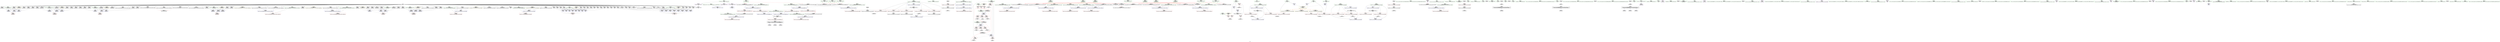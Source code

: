 digraph "SVFG" {
	label="SVFG";

	Node0x5614f2b4b370 [shape=record,color=grey,label="{NodeID: 0\nNullPtr}"];
	Node0x5614f2b4b370 -> Node0x5614f2b77940[style=solid];
	Node0x5614f2b4b370 -> Node0x5614f2b77a40[style=solid];
	Node0x5614f2b4b370 -> Node0x5614f2b77b10[style=solid];
	Node0x5614f2b4b370 -> Node0x5614f2b77be0[style=solid];
	Node0x5614f2b4b370 -> Node0x5614f2b77cb0[style=solid];
	Node0x5614f2b4b370 -> Node0x5614f2b77d80[style=solid];
	Node0x5614f2b4b370 -> Node0x5614f2b77e50[style=solid];
	Node0x5614f2b4b370 -> Node0x5614f2b77f20[style=solid];
	Node0x5614f2b4b370 -> Node0x5614f2b77ff0[style=solid];
	Node0x5614f2b4b370 -> Node0x5614f2b780c0[style=solid];
	Node0x5614f2b4b370 -> Node0x5614f2b78190[style=solid];
	Node0x5614f2b4b370 -> Node0x5614f2b78260[style=solid];
	Node0x5614f2b4b370 -> Node0x5614f2b78330[style=solid];
	Node0x5614f2b4b370 -> Node0x5614f2b78400[style=solid];
	Node0x5614f2b4b370 -> Node0x5614f2b784d0[style=solid];
	Node0x5614f2b4b370 -> Node0x5614f2b785a0[style=solid];
	Node0x5614f2b4b370 -> Node0x5614f2b78670[style=solid];
	Node0x5614f2b4b370 -> Node0x5614f2b78740[style=solid];
	Node0x5614f2b4b370 -> Node0x5614f2b78810[style=solid];
	Node0x5614f2b4b370 -> Node0x5614f2b788e0[style=solid];
	Node0x5614f2b4b370 -> Node0x5614f2b789b0[style=solid];
	Node0x5614f2b4b370 -> Node0x5614f2b78a80[style=solid];
	Node0x5614f2b4b370 -> Node0x5614f2b78b50[style=solid];
	Node0x5614f2b4b370 -> Node0x5614f2b78c20[style=solid];
	Node0x5614f2b4b370 -> Node0x5614f2b78cf0[style=solid];
	Node0x5614f2b4b370 -> Node0x5614f2b78dc0[style=solid];
	Node0x5614f2b4b370 -> Node0x5614f2b78e90[style=solid];
	Node0x5614f2b4b370 -> Node0x5614f2b78f60[style=solid];
	Node0x5614f2b4b370 -> Node0x5614f2b79030[style=solid];
	Node0x5614f2b4b370 -> Node0x5614f2b79100[style=solid];
	Node0x5614f2b4b370 -> Node0x5614f2b791d0[style=solid];
	Node0x5614f2b4b370 -> Node0x5614f2b792a0[style=solid];
	Node0x5614f2b4b370 -> Node0x5614f2b79370[style=solid];
	Node0x5614f2b4b370 -> Node0x5614f2b79440[style=solid];
	Node0x5614f2b4b370 -> Node0x5614f2b79510[style=solid];
	Node0x5614f2b4b370 -> Node0x5614f2b795e0[style=solid];
	Node0x5614f2b4b370 -> Node0x5614f2b796b0[style=solid];
	Node0x5614f2b4b370 -> Node0x5614f2b79780[style=solid];
	Node0x5614f2b4b370 -> Node0x5614f2b79850[style=solid];
	Node0x5614f2b4b370 -> Node0x5614f2b79920[style=solid];
	Node0x5614f2b4b370 -> Node0x5614f2b799f0[style=solid];
	Node0x5614f2b4b370 -> Node0x5614f2b79ac0[style=solid];
	Node0x5614f2b4b370 -> Node0x5614f2b79b90[style=solid];
	Node0x5614f2b4b370 -> Node0x5614f2b79c60[style=solid];
	Node0x5614f2b4b370 -> Node0x5614f2b79d30[style=solid];
	Node0x5614f2b4b370 -> Node0x5614f2b79e00[style=solid];
	Node0x5614f2b4b370 -> Node0x5614f2b79ed0[style=solid];
	Node0x5614f2b4b370 -> Node0x5614f2b79fa0[style=solid];
	Node0x5614f2b4b370 -> Node0x5614f2b7a070[style=solid];
	Node0x5614f2b4b370 -> Node0x5614f2b7a140[style=solid];
	Node0x5614f2b4b370 -> Node0x5614f2b7a210[style=solid];
	Node0x5614f2b4b370 -> Node0x5614f2b7a2e0[style=solid];
	Node0x5614f2b4b370 -> Node0x5614f2b7a3b0[style=solid];
	Node0x5614f2b4b370 -> Node0x5614f2b7a480[style=solid];
	Node0x5614f2b4b370 -> Node0x5614f2b7a550[style=solid];
	Node0x5614f2b4b370 -> Node0x5614f2b7a620[style=solid];
	Node0x5614f2b4b370 -> Node0x5614f2b7a6f0[style=solid];
	Node0x5614f2b4b370 -> Node0x5614f2b7a7c0[style=solid];
	Node0x5614f2b4b370 -> Node0x5614f2b7a890[style=solid];
	Node0x5614f2b4b370 -> Node0x5614f2b7a960[style=solid];
	Node0x5614f2b4b370 -> Node0x5614f2b7aa30[style=solid];
	Node0x5614f2b4b370 -> Node0x5614f2b7ab00[style=solid];
	Node0x5614f2b4b370 -> Node0x5614f2b7abd0[style=solid];
	Node0x5614f2b4b370 -> Node0x5614f2b7aca0[style=solid];
	Node0x5614f2b4b370 -> Node0x5614f2b7ad70[style=solid];
	Node0x5614f2b4b370 -> Node0x5614f2b7ae40[style=solid];
	Node0x5614f2b4b370 -> Node0x5614f2b7af10[style=solid];
	Node0x5614f2b4b370 -> Node0x5614f2b7afe0[style=solid];
	Node0x5614f2b4b370 -> Node0x5614f2b7b0b0[style=solid];
	Node0x5614f2b4b370 -> Node0x5614f2b7b180[style=solid];
	Node0x5614f2b4b370 -> Node0x5614f2b7b250[style=solid];
	Node0x5614f2b4b370 -> Node0x5614f2b7b320[style=solid];
	Node0x5614f2b4b370 -> Node0x5614f2b7b3f0[style=solid];
	Node0x5614f2b4b370 -> Node0x5614f2b7b4c0[style=solid];
	Node0x5614f2b4b370 -> Node0x5614f2b822d0[style=solid];
	Node0x5614f2b81d00 [shape=record,color=red,label="{NodeID: 277\n720\<--715\n\<--__rhs.addr\n_ZStltIcSt11char_traitsIcESaIcEEbRKNSt7__cxx1112basic_stringIT_T0_T1_EESA_\n}"];
	Node0x5614f2b75880 [shape=record,color=black,label="{NodeID: 194\n407\<--406\nconv1\<--\n_Z5checkNSt7__cxx1112basic_stringIcSt11char_traitsIcESaIcEEE\n}"];
	Node0x5614f2b72b60 [shape=record,color=green,label="{NodeID: 111\n713\<--714\n__lhs.addr\<--__lhs.addr_field_insensitive\n_ZStltIcSt11char_traitsIcESaIcEEbRKNSt7__cxx1112basic_stringIT_T0_T1_EESA_\n}"];
	Node0x5614f2b72b60 -> Node0x5614f2b81c30[style=solid];
	Node0x5614f2b72b60 -> Node0x5614f2b85970[style=solid];
	Node0x5614f2b70b60 [shape=record,color=green,label="{NodeID: 28\n60\<--61\n_Z6buildRB5cxx11i\<--_Z6buildRB5cxx11i_field_insensitive\n}"];
	Node0x5614f2bd13f0 [shape=record,color=black,label="{NodeID: 720\n408 = PHI()\n}"];
	Node0x5614f2bd13f0 -> Node0x5614f2b80cc0[style=solid];
	Node0x5614f2b834e0 [shape=record,color=blue,label="{NodeID: 305\n270\<--289\nnrvo\<--\n_ZStplIcSt11char_traitsIcESaIcEENSt7__cxx1112basic_stringIT_T0_T1_EERKS8_SA_\n}"];
	Node0x5614f2b834e0 -> Node0x5614f2b7fbb0[style=dashed];
	Node0x5614f2b76fd0 [shape=record,color=red,label="{NodeID: 222\n103\<--65\n\<--n.addr\n_Z6buildRB5cxx11i\n}"];
	Node0x5614f2b76fd0 -> Node0x5614f2b938c0[style=solid];
	Node0x5614f2b78c20 [shape=record,color=black,label="{NodeID: 139\n241\<--3\n\<--dummyVal\n_ZStgtIcSt11char_traitsIcESaIcEEbRKNSt7__cxx1112basic_stringIT_T0_T1_EESA_\n}"];
	Node0x5614f2b734b0 [shape=record,color=green,label="{NodeID: 56\n252\<--253\n__rhs.addr\<--__rhs.addr_field_insensitive\n_ZSt4swapIcSt11char_traitsIcESaIcEEvRNSt7__cxx1112basic_stringIT_T0_T1_EES9_\n}"];
	Node0x5614f2b734b0 -> Node0x5614f2b7f940[style=solid];
	Node0x5614f2b734b0 -> Node0x5614f2b831a0[style=solid];
	Node0x5614f2bd3de0 [shape=record,color=black,label="{NodeID: 748\n687 = PHI(502, )\n0th arg _ZSteqIcSt11char_traitsIcESaIcEEbRKNSt7__cxx1112basic_stringIT_T0_T1_EEPKS5_ }"];
	Node0x5614f2bd3de0 -> Node0x5614f2b857d0[style=solid];
	Node0x5614f2b947c0 [shape=record,color=grey,label="{NodeID: 582\n79 = cmp(78, 11, )\n}"];
	Node0x5614f2b84ba0 [shape=record,color=blue,label="{NodeID: 333\n506\<--594\nexn.slot\<--\nmain\n}"];
	Node0x5614f2b84ba0 -> Node0x5614f2b814e0[style=dashed];
	Node0x5614f2b80710 [shape=record,color=red,label="{NodeID: 250\n399\<--386\n\<--i\n_Z5checkNSt7__cxx1112basic_stringIcSt11char_traitsIcESaIcEEE\n}"];
	Node0x5614f2b80710 -> Node0x5614f2b94340[style=solid];
	Node0x5614f2b7a2e0 [shape=record,color=black,label="{NodeID: 167\n584\<--3\n\<--dummyVal\nmain\n}"];
	Node0x5614f2b7a2e0 -> Node0x5614f2b84930[style=solid];
	Node0x5614f2b74cf0 [shape=record,color=green,label="{NodeID: 84\n496\<--497\ntn\<--tn_field_insensitive\nmain\n}"];
	Node0x5614f2b74cf0 -> Node0x5614f2b80f30[style=solid];
	Node0x5614f2b637f0 [shape=record,color=green,label="{NodeID: 1\n7\<--1\n__dso_handle\<--dummyObj\nGlob }"];
	Node0x5614f2b81dd0 [shape=record,color=blue,label="{NodeID: 278\n10\<--11\nR\<--\nGlob }"];
	Node0x5614f2b81dd0 -> Node0x5614f2bb4830[style=dashed];
	Node0x5614f2b75950 [shape=record,color=black,label="{NodeID: 195\n412\<--411\nconv3\<--\n_Z5checkNSt7__cxx1112basic_stringIcSt11char_traitsIcESaIcEEE\n}"];
	Node0x5614f2b75950 -> Node0x5614f2b94040[style=solid];
	Node0x5614f2b72c30 [shape=record,color=green,label="{NodeID: 112\n715\<--716\n__rhs.addr\<--__rhs.addr_field_insensitive\n_ZStltIcSt11char_traitsIcESaIcEEbRKNSt7__cxx1112basic_stringIT_T0_T1_EESA_\n}"];
	Node0x5614f2b72c30 -> Node0x5614f2b81d00[style=solid];
	Node0x5614f2b72c30 -> Node0x5614f2b85a40[style=solid];
	Node0x5614f2b70c60 [shape=record,color=green,label="{NodeID: 29\n65\<--66\nn.addr\<--n.addr_field_insensitive\n_Z6buildRB5cxx11i\n}"];
	Node0x5614f2b70c60 -> Node0x5614f2b76e30[style=solid];
	Node0x5614f2b70c60 -> Node0x5614f2b76f00[style=solid];
	Node0x5614f2b70c60 -> Node0x5614f2b76fd0[style=solid];
	Node0x5614f2b70c60 -> Node0x5614f2b823d0[style=solid];
	Node0x5614f2bd14f0 [shape=record,color=black,label="{NodeID: 721\n422 = PHI()\n}"];
	Node0x5614f2bd14f0 -> Node0x5614f2b80d90[style=solid];
	Node0x5614f2b835b0 [shape=record,color=blue,label="{NodeID: 306\n272\<--293\nexn.slot\<--\n_ZStplIcSt11char_traitsIcESaIcEENSt7__cxx1112basic_stringIT_T0_T1_EERKS8_SA_\n}"];
	Node0x5614f2b835b0 -> Node0x5614f2b7fc80[style=dashed];
	Node0x5614f2b770a0 [shape=record,color=red,label="{NodeID: 223\n140\<--69\nexn\<--exn.slot\n_Z6buildRB5cxx11i\n}"];
	Node0x5614f2b78cf0 [shape=record,color=black,label="{NodeID: 140\n242\<--3\n\<--dummyVal\n_ZStgtIcSt11char_traitsIcESaIcEEbRKNSt7__cxx1112basic_stringIT_T0_T1_EESA_\n|{<s0>30}}"];
	Node0x5614f2b78cf0:s0 -> Node0x5614f2bd2fa0[style=solid,color=red];
	Node0x5614f2b73580 [shape=record,color=green,label="{NodeID: 57\n259\<--260\n_ZNSt7__cxx1112basic_stringIcSt11char_traitsIcESaIcEE4swapERS4_\<--_ZNSt7__cxx1112basic_stringIcSt11char_traitsIcESaIcEE4swapERS4__field_insensitive\n}"];
	Node0x5614f2bd3ef0 [shape=record,color=black,label="{NodeID: 749\n688 = PHI(564, )\n1st arg _ZSteqIcSt11char_traitsIcESaIcEEbRKNSt7__cxx1112basic_stringIT_T0_T1_EEPKS5_ }"];
	Node0x5614f2bd3ef0 -> Node0x5614f2b858a0[style=solid];
	Node0x5614f2b94940 [shape=record,color=grey,label="{NodeID: 583\n326 = cmp(325, 11, )\n}"];
	Node0x5614f2b84c70 [shape=record,color=blue,label="{NodeID: 334\n508\<--596\nehselector.slot\<--\nmain\n}"];
	Node0x5614f2b84c70 -> Node0x5614f2b815b0[style=dashed];
	Node0x5614f2b807e0 [shape=record,color=red,label="{NodeID: 251\n406\<--386\n\<--i\n_Z5checkNSt7__cxx1112basic_stringIcSt11char_traitsIcESaIcEEE\n}"];
	Node0x5614f2b807e0 -> Node0x5614f2b75880[style=solid];
	Node0x5614f2b7a3b0 [shape=record,color=black,label="{NodeID: 168\n587\<--3\n\<--dummyVal\nmain\n}"];
	Node0x5614f2b74dc0 [shape=record,color=green,label="{NodeID: 85\n498\<--499\ntt\<--tt_field_insensitive\nmain\n}"];
	Node0x5614f2b74dc0 -> Node0x5614f2b81000[style=solid];
	Node0x5614f2b74dc0 -> Node0x5614f2b810d0[style=solid];
	Node0x5614f2b74dc0 -> Node0x5614f2b811a0[style=solid];
	Node0x5614f2b74dc0 -> Node0x5614f2b845f0[style=solid];
	Node0x5614f2b74dc0 -> Node0x5614f2b853c0[style=solid];
	Node0x5614f2b63880 [shape=record,color=green,label="{NodeID: 2\n11\<--1\n\<--dummyObj\nCan only get source location for instruction, argument, global var or function.}"];
	Node0x5614f2b81ed0 [shape=record,color=blue,label="{NodeID: 279\n13\<--11\nP\<--\nGlob }"];
	Node0x5614f2b81ed0 -> Node0x5614f2bb4830[style=dashed];
	Node0x5614f2b75a20 [shape=record,color=black,label="{NodeID: 196\n421\<--420\nconv5\<--\n_Z5checkNSt7__cxx1112basic_stringIcSt11char_traitsIcESaIcEEE\n}"];
	Node0x5614f2b72d00 [shape=record,color=green,label="{NodeID: 113\n734\<--735\n__cxa_begin_catch\<--__cxa_begin_catch_field_insensitive\n}"];
	Node0x5614f2b70d30 [shape=record,color=green,label="{NodeID: 30\n67\<--68\nref.tmp\<--ref.tmp_field_insensitive\n_Z6buildRB5cxx11i\n}"];
	Node0x5614f2bd15f0 [shape=record,color=black,label="{NodeID: 722\n434 = PHI()\n}"];
	Node0x5614f2bd15f0 -> Node0x5614f2b80e60[style=solid];
	Node0x5614f2b83680 [shape=record,color=blue,label="{NodeID: 307\n274\<--295\nehselector.slot\<--\n_ZStplIcSt11char_traitsIcESaIcEENSt7__cxx1112basic_stringIT_T0_T1_EERKS8_SA_\n}"];
	Node0x5614f2b83680 -> Node0x5614f2b7fd50[style=dashed];
	Node0x5614f2b77170 [shape=record,color=red,label="{NodeID: 224\n141\<--71\nsel\<--ehselector.slot\n_Z6buildRB5cxx11i\n}"];
	Node0x5614f2b78dc0 [shape=record,color=black,label="{NodeID: 141\n292\<--3\n\<--dummyVal\n_ZStplIcSt11char_traitsIcESaIcEENSt7__cxx1112basic_stringIT_T0_T1_EERKS8_SA_\n}"];
	Node0x5614f2b73680 [shape=record,color=green,label="{NodeID: 58\n266\<--267\n__lhs.addr\<--__lhs.addr_field_insensitive\n_ZStplIcSt11char_traitsIcESaIcEENSt7__cxx1112basic_stringIT_T0_T1_EERKS8_SA_\n}"];
	Node0x5614f2b73680 -> Node0x5614f2b7fa10[style=solid];
	Node0x5614f2b73680 -> Node0x5614f2b83270[style=solid];
	Node0x5614f2bd4000 [shape=record,color=black,label="{NodeID: 750\n711 = PHI(669, )\n0th arg _ZStltIcSt11char_traitsIcESaIcEEbRKNSt7__cxx1112basic_stringIT_T0_T1_EESA_ }"];
	Node0x5614f2bd4000 -> Node0x5614f2b85970[style=solid];
	Node0x5614f2b94ac0 [shape=record,color=grey,label="{NodeID: 584\n531 = cmp(529, 530, )\n}"];
	Node0x5614f2b84d40 [shape=record,color=blue,label="{NodeID: 335\n506\<--603\nexn.slot\<--\nmain\n}"];
	Node0x5614f2b84d40 -> Node0x5614f2b814e0[style=dashed];
	Node0x5614f2b808b0 [shape=record,color=red,label="{NodeID: 252\n420\<--386\n\<--i\n_Z5checkNSt7__cxx1112basic_stringIcSt11char_traitsIcESaIcEEE\n}"];
	Node0x5614f2b808b0 -> Node0x5614f2b75a20[style=solid];
	Node0x5614f2b7a480 [shape=record,color=black,label="{NodeID: 169\n588\<--3\n\<--dummyVal\nmain\n}"];
	Node0x5614f2b7a480 -> Node0x5614f2b84a00[style=solid];
	Node0x5614f2b74e90 [shape=record,color=green,label="{NodeID: 86\n500\<--501\nn\<--n_field_insensitive\nmain\n}"];
	Node0x5614f2b74e90 -> Node0x5614f2b81270[style=solid];
	Node0x5614f2b74e90 -> Node0x5614f2b81340[style=solid];
	Node0x5614f2b74e90 -> Node0x5614f2b81410[style=solid];
	Node0x5614f2b67a90 [shape=record,color=green,label="{NodeID: 3\n17\<--1\n.str\<--dummyObj\nGlob }"];
	Node0x5614f2b81fd0 [shape=record,color=blue,label="{NodeID: 280\n15\<--11\nsecond\<--\nGlob }"];
	Node0x5614f2b81fd0 -> Node0x5614f2bb4830[style=dashed];
	Node0x5614f2b75af0 [shape=record,color=black,label="{NodeID: 197\n424\<--423\nconv7\<--\n_Z5checkNSt7__cxx1112basic_stringIcSt11char_traitsIcESaIcEEE\n}"];
	Node0x5614f2b75af0 -> Node0x5614f2b950c0[style=solid];
	Node0x5614f2b77740 [shape=record,color=green,label="{NodeID: 114\n737\<--738\n_ZSt9terminatev\<--_ZSt9terminatev_field_insensitive\n}"];
	Node0x5614f2b70e00 [shape=record,color=green,label="{NodeID: 31\n69\<--70\nexn.slot\<--exn.slot_field_insensitive\n_Z6buildRB5cxx11i\n}"];
	Node0x5614f2b70e00 -> Node0x5614f2b770a0[style=solid];
	Node0x5614f2b70e00 -> Node0x5614f2b824a0[style=solid];
	Node0x5614f2b70e00 -> Node0x5614f2b82640[style=solid];
	Node0x5614f2b70e00 -> Node0x5614f2b827e0[style=solid];
	Node0x5614f2bd16f0 [shape=record,color=black,label="{NodeID: 723\n542 = PHI(658, )\n}"];
	Node0x5614f2bb4ee0 [shape=record,color=yellow,style=double,label="{NodeID: 640\n4V_1 = ENCHI(MR_4V_0)\npts\{70 \}\nFun[_Z6buildRB5cxx11i]}"];
	Node0x5614f2bb4ee0 -> Node0x5614f2b824a0[style=dashed];
	Node0x5614f2bb4ee0 -> Node0x5614f2b82640[style=dashed];
	Node0x5614f2bb4ee0 -> Node0x5614f2b827e0[style=dashed];
	Node0x5614f2b83750 [shape=record,color=blue,label="{NodeID: 308\n312\<--311\nn.addr\<--n\n_Z6buildPB5cxx11i\n}"];
	Node0x5614f2b83750 -> Node0x5614f2b7fe20[style=dashed];
	Node0x5614f2b83750 -> Node0x5614f2b7fef0[style=dashed];
	Node0x5614f2b83750 -> Node0x5614f2b7ffc0[style=dashed];
	Node0x5614f2b77240 [shape=record,color=red,label="{NodeID: 225\n173\<--160\n\<--n.addr\n_Z6buildSB5cxx11i\n}"];
	Node0x5614f2b77240 -> Node0x5614f2b94640[style=solid];
	Node0x5614f2b78e90 [shape=record,color=black,label="{NodeID: 142\n293\<--3\n\<--dummyVal\n_ZStplIcSt11char_traitsIcESaIcEENSt7__cxx1112basic_stringIT_T0_T1_EERKS8_SA_\n}"];
	Node0x5614f2b78e90 -> Node0x5614f2b835b0[style=solid];
	Node0x5614f2b73750 [shape=record,color=green,label="{NodeID: 59\n268\<--269\n__rhs.addr\<--__rhs.addr_field_insensitive\n_ZStplIcSt11char_traitsIcESaIcEENSt7__cxx1112basic_stringIT_T0_T1_EERKS8_SA_\n}"];
	Node0x5614f2b73750 -> Node0x5614f2b7fae0[style=solid];
	Node0x5614f2b73750 -> Node0x5614f2b83340[style=solid];
	Node0x5614f2bd4110 [shape=record,color=black,label="{NodeID: 751\n712 = PHI(670, )\n1st arg _ZStltIcSt11char_traitsIcESaIcEEbRKNSt7__cxx1112basic_stringIT_T0_T1_EESA_ }"];
	Node0x5614f2bd4110 -> Node0x5614f2b85a40[style=solid];
	Node0x5614f2b94c40 [shape=record,color=grey,label="{NodeID: 585\n451 = cmp(449, 450, )\n}"];
	Node0x5614f2b84e10 [shape=record,color=blue,label="{NodeID: 336\n508\<--605\nehselector.slot\<--\nmain\n}"];
	Node0x5614f2b84e10 -> Node0x5614f2b815b0[style=dashed];
	Node0x5614f2b80980 [shape=record,color=red,label="{NodeID: 253\n432\<--386\n\<--i\n_Z5checkNSt7__cxx1112basic_stringIcSt11char_traitsIcESaIcEEE\n}"];
	Node0x5614f2b80980 -> Node0x5614f2b75bc0[style=solid];
	Node0x5614f2b7a550 [shape=record,color=black,label="{NodeID: 170\n590\<--3\n\<--dummyVal\nmain\n}"];
	Node0x5614f2b7a550 -> Node0x5614f2b84ad0[style=solid];
	Node0x5614f2b74f60 [shape=record,color=green,label="{NodeID: 87\n502\<--503\nres\<--res_field_insensitive\nmain\n|{<s0>65|<s1>71|<s2>77|<s3>81}}"];
	Node0x5614f2b74f60:s0 -> Node0x5614f2bd3500[style=solid,color=red];
	Node0x5614f2b74f60:s1 -> Node0x5614f2bd3500[style=solid,color=red];
	Node0x5614f2b74f60:s2 -> Node0x5614f2bd3500[style=solid,color=red];
	Node0x5614f2b74f60:s3 -> Node0x5614f2bd3de0[style=solid,color=red];
	Node0x5614f2b67b20 [shape=record,color=green,label="{NodeID: 4\n19\<--1\n.str.1\<--dummyObj\nGlob }"];
	Node0x5614f2b820d0 [shape=record,color=blue,label="{NodeID: 281\n759\<--34\nllvm.global_ctors_0\<--\nGlob }"];
	Node0x5614f2b75bc0 [shape=record,color=black,label="{NodeID: 198\n433\<--432\nconv12\<--\n_Z5checkNSt7__cxx1112basic_stringIcSt11char_traitsIcESaIcEEE\n}"];
	Node0x5614f2b77840 [shape=record,color=green,label="{NodeID: 115\n35\<--755\n_GLOBAL__sub_I_enot.1.10_0_1.cpp\<--_GLOBAL__sub_I_enot.1.10_0_1.cpp_field_insensitive\n}"];
	Node0x5614f2b77840 -> Node0x5614f2b821d0[style=solid];
	Node0x5614f2b70ed0 [shape=record,color=green,label="{NodeID: 32\n71\<--72\nehselector.slot\<--ehselector.slot_field_insensitive\n_Z6buildRB5cxx11i\n}"];
	Node0x5614f2b70ed0 -> Node0x5614f2b77170[style=solid];
	Node0x5614f2b70ed0 -> Node0x5614f2b82570[style=solid];
	Node0x5614f2b70ed0 -> Node0x5614f2b82710[style=solid];
	Node0x5614f2b70ed0 -> Node0x5614f2b828b0[style=solid];
	Node0x5614f2bd18c0 [shape=record,color=black,label="{NodeID: 724\n545 = PHI()\n}"];
	Node0x5614f2bb4ff0 [shape=record,color=yellow,style=double,label="{NodeID: 641\n6V_1 = ENCHI(MR_6V_0)\npts\{72 \}\nFun[_Z6buildRB5cxx11i]}"];
	Node0x5614f2bb4ff0 -> Node0x5614f2b82570[style=dashed];
	Node0x5614f2bb4ff0 -> Node0x5614f2b82710[style=dashed];
	Node0x5614f2bb4ff0 -> Node0x5614f2b828b0[style=dashed];
	Node0x5614f2b83820 [shape=record,color=blue,label="{NodeID: 309\n316\<--334\nexn.slot\<--\n_Z6buildPB5cxx11i\n}"];
	Node0x5614f2b83820 -> Node0x5614f2b80090[style=dashed];
	Node0x5614f2b77310 [shape=record,color=red,label="{NodeID: 226\n188\<--160\n\<--n.addr\n_Z6buildSB5cxx11i\n}"];
	Node0x5614f2b77310 -> Node0x5614f2b93140[style=solid];
	Node0x5614f2b78f60 [shape=record,color=black,label="{NodeID: 143\n295\<--3\n\<--dummyVal\n_ZStplIcSt11char_traitsIcESaIcEENSt7__cxx1112basic_stringIT_T0_T1_EERKS8_SA_\n}"];
	Node0x5614f2b78f60 -> Node0x5614f2b83680[style=solid];
	Node0x5614f2b73820 [shape=record,color=green,label="{NodeID: 60\n270\<--271\nnrvo\<--nrvo_field_insensitive\n_ZStplIcSt11char_traitsIcESaIcEENSt7__cxx1112basic_stringIT_T0_T1_EERKS8_SA_\n}"];
	Node0x5614f2b73820 -> Node0x5614f2b7fbb0[style=solid];
	Node0x5614f2b73820 -> Node0x5614f2b83410[style=solid];
	Node0x5614f2b73820 -> Node0x5614f2b834e0[style=solid];
	Node0x5614f2bd4220 [shape=record,color=black,label="{NodeID: 752\n263 = PHI(63, 158, 310, )\n0th arg _ZStplIcSt11char_traitsIcESaIcEENSt7__cxx1112basic_stringIT_T0_T1_EERKS8_SA_ }"];
	Node0x5614f2b94dc0 [shape=record,color=grey,label="{NodeID: 586\n437 = cmp(436, 438, )\n}"];
	Node0x5614f2b84ee0 [shape=record,color=blue,label="{NodeID: 337\n506\<--609\nexn.slot\<--\nmain\n}"];
	Node0x5614f2b84ee0 -> Node0x5614f2b814e0[style=dashed];
	Node0x5614f2b80a50 [shape=record,color=red,label="{NodeID: 254\n445\<--386\n\<--i\n_Z5checkNSt7__cxx1112basic_stringIcSt11char_traitsIcESaIcEEE\n}"];
	Node0x5614f2b80a50 -> Node0x5614f2b932c0[style=solid];
	Node0x5614f2b7a620 [shape=record,color=black,label="{NodeID: 171\n593\<--3\n\<--dummyVal\nmain\n}"];
	Node0x5614f2b75030 [shape=record,color=green,label="{NodeID: 88\n504\<--505\nref.tmp\<--ref.tmp_field_insensitive\nmain\n}"];
	Node0x5614f2b61790 [shape=record,color=green,label="{NodeID: 5\n21\<--1\n.str.2\<--dummyObj\nGlob }"];
	Node0x5614f2b821d0 [shape=record,color=blue,label="{NodeID: 282\n760\<--35\nllvm.global_ctors_1\<--_GLOBAL__sub_I_enot.1.10_0_1.cpp\nGlob }"];
	Node0x5614f2b75c90 [shape=record,color=black,label="{NodeID: 199\n436\<--435\nconv14\<--\n_Z5checkNSt7__cxx1112basic_stringIcSt11char_traitsIcESaIcEEE\n}"];
	Node0x5614f2b75c90 -> Node0x5614f2b94dc0[style=solid];
	Node0x5614f2b77940 [shape=record,color=black,label="{NodeID: 116\n2\<--3\ndummyVal\<--dummyVal\n}"];
	Node0x5614f2b70fa0 [shape=record,color=green,label="{NodeID: 33\n73\<--74\ns1\<--s1_field_insensitive\n_Z6buildRB5cxx11i\n|{<s0>7|<s1>9|<s2>10|<s3>11}}"];
	Node0x5614f2b70fa0:s0 -> Node0x5614f2bd30f0[style=solid,color=red];
	Node0x5614f2b70fa0:s1 -> Node0x5614f2bd2c80[style=solid,color=red];
	Node0x5614f2b70fa0:s2 -> Node0x5614f2bceb80[style=solid,color=red];
	Node0x5614f2b70fa0:s3 -> Node0x5614f2bd4410[style=solid,color=red];
	Node0x5614f2bd1990 [shape=record,color=black,label="{NodeID: 725\n553 = PHI(658, )\n}"];
	Node0x5614f2b838f0 [shape=record,color=blue,label="{NodeID: 310\n318\<--336\nehselector.slot\<--\n_Z6buildPB5cxx11i\n}"];
	Node0x5614f2b838f0 -> Node0x5614f2b80160[style=dashed];
	Node0x5614f2b773e0 [shape=record,color=red,label="{NodeID: 227\n193\<--160\n\<--n.addr\n_Z6buildSB5cxx11i\n}"];
	Node0x5614f2b773e0 -> Node0x5614f2b92fc0[style=solid];
	Node0x5614f2b79030 [shape=record,color=black,label="{NodeID: 144\n304\<--3\nlpad.val\<--dummyVal\n_ZStplIcSt11char_traitsIcESaIcEENSt7__cxx1112basic_stringIT_T0_T1_EERKS8_SA_\n}"];
	Node0x5614f2b738f0 [shape=record,color=green,label="{NodeID: 61\n272\<--273\nexn.slot\<--exn.slot_field_insensitive\n_ZStplIcSt11char_traitsIcESaIcEENSt7__cxx1112basic_stringIT_T0_T1_EERKS8_SA_\n}"];
	Node0x5614f2b738f0 -> Node0x5614f2b7fc80[style=solid];
	Node0x5614f2b738f0 -> Node0x5614f2b835b0[style=solid];
	Node0x5614f2bd4410 [shape=record,color=black,label="{NodeID: 753\n264 = PHI(73, 168, 320, )\n1st arg _ZStplIcSt11char_traitsIcESaIcEENSt7__cxx1112basic_stringIT_T0_T1_EERKS8_SA_ }"];
	Node0x5614f2bd4410 -> Node0x5614f2b83270[style=solid];
	Node0x5614f2b94f40 [shape=record,color=grey,label="{NodeID: 587\n700 = cmp(697, 11, )\n}"];
	Node0x5614f2b94f40 -> Node0x5614f2b75e30[style=solid];
	Node0x5614f2b84fb0 [shape=record,color=blue,label="{NodeID: 338\n508\<--611\nehselector.slot\<--\nmain\n}"];
	Node0x5614f2b84fb0 -> Node0x5614f2b815b0[style=dashed];
	Node0x5614f2b80b20 [shape=record,color=red,label="{NodeID: 255\n478\<--390\nexn\<--exn.slot\n_Z5checkNSt7__cxx1112basic_stringIcSt11char_traitsIcESaIcEEE\n}"];
	Node0x5614f2b7a6f0 [shape=record,color=black,label="{NodeID: 172\n594\<--3\n\<--dummyVal\nmain\n}"];
	Node0x5614f2b7a6f0 -> Node0x5614f2b84ba0[style=solid];
	Node0x5614f2b75100 [shape=record,color=green,label="{NodeID: 89\n506\<--507\nexn.slot\<--exn.slot_field_insensitive\nmain\n}"];
	Node0x5614f2b75100 -> Node0x5614f2b814e0[style=solid];
	Node0x5614f2b75100 -> Node0x5614f2b846c0[style=solid];
	Node0x5614f2b75100 -> Node0x5614f2b84860[style=solid];
	Node0x5614f2b75100 -> Node0x5614f2b84a00[style=solid];
	Node0x5614f2b75100 -> Node0x5614f2b84ba0[style=solid];
	Node0x5614f2b75100 -> Node0x5614f2b84d40[style=solid];
	Node0x5614f2b75100 -> Node0x5614f2b84ee0[style=solid];
	Node0x5614f2b75100 -> Node0x5614f2b85080[style=solid];
	Node0x5614f2b75100 -> Node0x5614f2b85220[style=solid];
	Node0x5614f2b61850 [shape=record,color=green,label="{NodeID: 6\n23\<--1\n.str.3\<--dummyObj\nGlob }"];
	Node0x5614f2b822d0 [shape=record,color=blue, style = dotted,label="{NodeID: 283\n761\<--3\nllvm.global_ctors_2\<--dummyVal\nGlob }"];
	Node0x5614f2b75d60 [shape=record,color=black,label="{NodeID: 200\n658\<--681\n_ZSt3minINSt7__cxx1112basic_stringIcSt11char_traitsIcESaIcEEEERKT_S8_S8__ret\<--\n_ZSt3minINSt7__cxx1112basic_stringIcSt11char_traitsIcESaIcEEEERKT_S8_S8_\n|{<s0>65|<s1>71|<s2>77}}"];
	Node0x5614f2b75d60:s0 -> Node0x5614f2bd16f0[style=solid,color=blue];
	Node0x5614f2b75d60:s1 -> Node0x5614f2bd1990[style=solid,color=blue];
	Node0x5614f2b75d60:s2 -> Node0x5614f2bd1bd0[style=solid,color=blue];
	Node0x5614f2b77a40 [shape=record,color=black,label="{NodeID: 117\n92\<--3\n\<--dummyVal\n_Z6buildRB5cxx11i\n}"];
	Node0x5614f2b71070 [shape=record,color=green,label="{NodeID: 34\n75\<--76\ns2\<--s2_field_insensitive\n_Z6buildRB5cxx11i\n|{<s0>8|<s1>9|<s2>10|<s3>11}}"];
	Node0x5614f2b71070:s0 -> Node0x5614f2bd28a0[style=solid,color=red];
	Node0x5614f2b71070:s1 -> Node0x5614f2bd2e10[style=solid,color=red];
	Node0x5614f2b71070:s2 -> Node0x5614f2bd2500[style=solid,color=red];
	Node0x5614f2b71070:s3 -> Node0x5614f2bd45a0[style=solid,color=red];
	Node0x5614f2bd1b00 [shape=record,color=black,label="{NodeID: 726\n554 = PHI()\n}"];
	Node0x5614f2b839c0 [shape=record,color=blue,label="{NodeID: 311\n316\<--351\nexn.slot\<--\n_Z6buildPB5cxx11i\n}"];
	Node0x5614f2b839c0 -> Node0x5614f2b80090[style=dashed];
	Node0x5614f2b774b0 [shape=record,color=red,label="{NodeID: 228\n220\<--164\nexn\<--exn.slot\n_Z6buildSB5cxx11i\n}"];
	Node0x5614f2b79100 [shape=record,color=black,label="{NodeID: 145\n305\<--3\nlpad.val1\<--dummyVal\n_ZStplIcSt11char_traitsIcESaIcEENSt7__cxx1112basic_stringIT_T0_T1_EERKS8_SA_\n}"];
	Node0x5614f2b739c0 [shape=record,color=green,label="{NodeID: 62\n274\<--275\nehselector.slot\<--ehselector.slot_field_insensitive\n_ZStplIcSt11char_traitsIcESaIcEENSt7__cxx1112basic_stringIT_T0_T1_EERKS8_SA_\n}"];
	Node0x5614f2b739c0 -> Node0x5614f2b7fd50[style=solid];
	Node0x5614f2b739c0 -> Node0x5614f2b83680[style=solid];
	Node0x5614f2bd45a0 [shape=record,color=black,label="{NodeID: 754\n265 = PHI(75, 170, 322, )\n2nd arg _ZStplIcSt11char_traitsIcESaIcEENSt7__cxx1112basic_stringIT_T0_T1_EERKS8_SA_ }"];
	Node0x5614f2bd45a0 -> Node0x5614f2b83340[style=solid];
	Node0x5614f2b950c0 [shape=record,color=grey,label="{NodeID: 588\n425 = cmp(424, 426, )\n}"];
	Node0x5614f2b85080 [shape=record,color=blue,label="{NodeID: 339\n506\<--618\nexn.slot\<--\nmain\n}"];
	Node0x5614f2b85080 -> Node0x5614f2b814e0[style=dashed];
	Node0x5614f2b80bf0 [shape=record,color=red,label="{NodeID: 256\n479\<--392\nsel\<--ehselector.slot\n_Z5checkNSt7__cxx1112basic_stringIcSt11char_traitsIcESaIcEEE\n}"];
	Node0x5614f2b7a7c0 [shape=record,color=black,label="{NodeID: 173\n596\<--3\n\<--dummyVal\nmain\n}"];
	Node0x5614f2b7a7c0 -> Node0x5614f2b84c70[style=solid];
	Node0x5614f2b751d0 [shape=record,color=green,label="{NodeID: 90\n508\<--509\nehselector.slot\<--ehselector.slot_field_insensitive\nmain\n}"];
	Node0x5614f2b751d0 -> Node0x5614f2b815b0[style=solid];
	Node0x5614f2b751d0 -> Node0x5614f2b84790[style=solid];
	Node0x5614f2b751d0 -> Node0x5614f2b84930[style=solid];
	Node0x5614f2b751d0 -> Node0x5614f2b84ad0[style=solid];
	Node0x5614f2b751d0 -> Node0x5614f2b84c70[style=solid];
	Node0x5614f2b751d0 -> Node0x5614f2b84e10[style=solid];
	Node0x5614f2b751d0 -> Node0x5614f2b84fb0[style=solid];
	Node0x5614f2b751d0 -> Node0x5614f2b85150[style=solid];
	Node0x5614f2b751d0 -> Node0x5614f2b852f0[style=solid];
	Node0x5614f2b685d0 [shape=record,color=green,label="{NodeID: 7\n25\<--1\n.str.4\<--dummyObj\nGlob }"];
	Node0x5614f2b823d0 [shape=record,color=blue,label="{NodeID: 284\n65\<--64\nn.addr\<--n\n_Z6buildRB5cxx11i\n}"];
	Node0x5614f2b823d0 -> Node0x5614f2b76e30[style=dashed];
	Node0x5614f2b823d0 -> Node0x5614f2b76f00[style=dashed];
	Node0x5614f2b823d0 -> Node0x5614f2b76fd0[style=dashed];
	Node0x5614f2b75e30 [shape=record,color=black,label="{NodeID: 201\n686\<--700\n_ZSteqIcSt11char_traitsIcESaIcEEbRKNSt7__cxx1112basic_stringIT_T0_T1_EEPKS5__ret\<--cmp\n_ZSteqIcSt11char_traitsIcESaIcEEbRKNSt7__cxx1112basic_stringIT_T0_T1_EEPKS5_\n|{<s0>81}}"];
	Node0x5614f2b75e30:s0 -> Node0x5614f2bd1e10[style=solid,color=blue];
	Node0x5614f2b77b10 [shape=record,color=black,label="{NodeID: 118\n93\<--3\n\<--dummyVal\n_Z6buildRB5cxx11i\n}"];
	Node0x5614f2b77b10 -> Node0x5614f2b824a0[style=solid];
	Node0x5614f2b71140 [shape=record,color=green,label="{NodeID: 35\n82\<--83\n_ZNSaIcEC1Ev\<--_ZNSaIcEC1Ev_field_insensitive\n}"];
	Node0x5614f2bd1bd0 [shape=record,color=black,label="{NodeID: 727\n560 = PHI(658, )\n}"];
	Node0x5614f2b83a90 [shape=record,color=blue,label="{NodeID: 312\n318\<--353\nehselector.slot\<--\n_Z6buildPB5cxx11i\n}"];
	Node0x5614f2b83a90 -> Node0x5614f2b80160[style=dashed];
	Node0x5614f2b77580 [shape=record,color=red,label="{NodeID: 229\n221\<--166\nsel\<--ehselector.slot\n_Z6buildSB5cxx11i\n}"];
	Node0x5614f2b791d0 [shape=record,color=black,label="{NodeID: 146\n333\<--3\n\<--dummyVal\n_Z6buildPB5cxx11i\n}"];
	Node0x5614f2b73a90 [shape=record,color=green,label="{NodeID: 63\n282\<--283\n_ZNSt7__cxx1112basic_stringIcSt11char_traitsIcESaIcEEC1ERKS4_\<--_ZNSt7__cxx1112basic_stringIcSt11char_traitsIcESaIcEEC1ERKS4__field_insensitive\n}"];
	Node0x5614f2b95240 [shape=record,color=grey,label="{NodeID: 589\n459 = cmp(457, 458, )\n}"];
	Node0x5614f2b85150 [shape=record,color=blue,label="{NodeID: 340\n508\<--620\nehselector.slot\<--\nmain\n}"];
	Node0x5614f2b85150 -> Node0x5614f2b815b0[style=dashed];
	Node0x5614f2b80cc0 [shape=record,color=red,label="{NodeID: 257\n411\<--408\n\<--call2\n_Z5checkNSt7__cxx1112basic_stringIcSt11char_traitsIcESaIcEEE\n}"];
	Node0x5614f2b80cc0 -> Node0x5614f2b75950[style=solid];
	Node0x5614f2b7a890 [shape=record,color=black,label="{NodeID: 174\n602\<--3\n\<--dummyVal\nmain\n}"];
	Node0x5614f2b752a0 [shape=record,color=green,label="{NodeID: 91\n510\<--511\nref.tmp2\<--ref.tmp2_field_insensitive\nmain\n|{<s0>64|<s1>65}}"];
	Node0x5614f2b752a0:s0 -> Node0x5614f2bd3820[style=solid,color=red];
	Node0x5614f2b752a0:s1 -> Node0x5614f2bd3690[style=solid,color=red];
	Node0x5614f2b68690 [shape=record,color=green,label="{NodeID: 8\n27\<--1\n.str.5\<--dummyObj\nGlob }"];
	Node0x5614f2b824a0 [shape=record,color=blue,label="{NodeID: 285\n69\<--93\nexn.slot\<--\n_Z6buildRB5cxx11i\n}"];
	Node0x5614f2b824a0 -> Node0x5614f2b770a0[style=dashed];
	Node0x5614f2b75f00 [shape=record,color=black,label="{NodeID: 202\n710\<--722\n_ZStltIcSt11char_traitsIcESaIcEEbRKNSt7__cxx1112basic_stringIT_T0_T1_EESA__ret\<--cmp\n_ZStltIcSt11char_traitsIcESaIcEEbRKNSt7__cxx1112basic_stringIT_T0_T1_EESA_\n|{<s0>94}}"];
	Node0x5614f2b75f00:s0 -> Node0x5614f2bd20f0[style=solid,color=blue];
	Node0x5614f2b77be0 [shape=record,color=black,label="{NodeID: 119\n95\<--3\n\<--dummyVal\n_Z6buildRB5cxx11i\n}"];
	Node0x5614f2b77be0 -> Node0x5614f2b82570[style=solid];
	Node0x5614f2b71240 [shape=record,color=green,label="{NodeID: 36\n86\<--87\n_ZNSt7__cxx1112basic_stringIcSt11char_traitsIcESaIcEEC1EPKcRKS3_\<--_ZNSt7__cxx1112basic_stringIcSt11char_traitsIcESaIcEEC1EPKcRKS3__field_insensitive\n}"];
	Node0x5614f2bd1d40 [shape=record,color=black,label="{NodeID: 728\n561 = PHI()\n}"];
	Node0x5614f2bb53a0 [shape=record,color=yellow,style=double,label="{NodeID: 645\n38V_1 = ENCHI(MR_38V_0)\npts\{12 \}\nFun[_Z5checkNSt7__cxx1112basic_stringIcSt11char_traitsIcESaIcEEE]}"];
	Node0x5614f2bb53a0 -> Node0x5614f2b76bc0[style=dashed];
	Node0x5614f2b83b60 [shape=record,color=blue,label="{NodeID: 313\n316\<--361\nexn.slot\<--\n_Z6buildPB5cxx11i\n}"];
	Node0x5614f2b83b60 -> Node0x5614f2b80090[style=dashed];
	Node0x5614f2b7f750 [shape=record,color=red,label="{NodeID: 230\n234\<--228\n\<--__lhs.addr\n_ZStgtIcSt11char_traitsIcESaIcEEbRKNSt7__cxx1112basic_stringIT_T0_T1_EESA_\n}"];
	Node0x5614f2b792a0 [shape=record,color=black,label="{NodeID: 147\n334\<--3\n\<--dummyVal\n_Z6buildPB5cxx11i\n}"];
	Node0x5614f2b792a0 -> Node0x5614f2b83820[style=solid];
	Node0x5614f2b73b90 [shape=record,color=green,label="{NodeID: 64\n286\<--287\n_ZNSt7__cxx1112basic_stringIcSt11char_traitsIcESaIcEE6appendERKS4_\<--_ZNSt7__cxx1112basic_stringIcSt11char_traitsIcESaIcEE6appendERKS4__field_insensitive\n}"];
	Node0x5614f2b953c0 [shape=record,color=grey,label="{NodeID: 590\n239 = cmp(236, 11, )\n}"];
	Node0x5614f2b953c0 -> Node0x5614f2b756e0[style=solid];
	Node0x5614f2b85220 [shape=record,color=blue,label="{NodeID: 341\n506\<--624\nexn.slot\<--\nmain\n}"];
	Node0x5614f2b85220 -> Node0x5614f2b814e0[style=dashed];
	Node0x5614f2b80d90 [shape=record,color=red,label="{NodeID: 258\n423\<--422\n\<--call6\n_Z5checkNSt7__cxx1112basic_stringIcSt11char_traitsIcESaIcEEE\n}"];
	Node0x5614f2b80d90 -> Node0x5614f2b75af0[style=solid];
	Node0x5614f2b7a960 [shape=record,color=black,label="{NodeID: 175\n603\<--3\n\<--dummyVal\nmain\n}"];
	Node0x5614f2b7a960 -> Node0x5614f2b84d40[style=solid];
	Node0x5614f2b75370 [shape=record,color=green,label="{NodeID: 92\n512\<--513\nagg.tmp\<--agg.tmp_field_insensitive\nmain\n|{<s0>63|<s1>64}}"];
	Node0x5614f2b75370:s0 -> Node0x5614f2bd30f0[style=solid,color=red];
	Node0x5614f2b75370:s1 -> Node0x5614f2bd3a70[style=solid,color=red];
	Node0x5614f2b68750 [shape=record,color=green,label="{NodeID: 9\n29\<--1\n.str.6\<--dummyObj\nGlob }"];
	Node0x5614f2bb17d0 [shape=record,color=black,label="{NodeID: 618\nMR_44V_3 = PHI(MR_44V_5, MR_44V_2, )\npts\{381 \}\n}"];
	Node0x5614f2bb17d0 -> Node0x5614f2b80230[style=dashed];
	Node0x5614f2bb17d0 -> Node0x5614f2b80300[style=dashed];
	Node0x5614f2bb17d0 -> Node0x5614f2b84040[style=dashed];
	Node0x5614f2bb17d0 -> Node0x5614f2bb17d0[style=dashed];
	Node0x5614f2b82570 [shape=record,color=blue,label="{NodeID: 286\n71\<--95\nehselector.slot\<--\n_Z6buildRB5cxx11i\n}"];
	Node0x5614f2b82570 -> Node0x5614f2b77170[style=dashed];
	Node0x5614f2b75fd0 [shape=record,color=purple,label="{NodeID: 203\n44\<--4\n\<--_ZStL8__ioinit\n__cxx_global_var_init\n}"];
	Node0x5614f2b77cb0 [shape=record,color=black,label="{NodeID: 120\n116\<--3\n\<--dummyVal\n_Z6buildRB5cxx11i\n}"];
	Node0x5614f2b71340 [shape=record,color=green,label="{NodeID: 37\n89\<--90\n_ZNSaIcED1Ev\<--_ZNSaIcED1Ev_field_insensitive\n}"];
	Node0x5614f2bd1e10 [shape=record,color=black,label="{NodeID: 729\n565 = PHI(686, )\n}"];
	Node0x5614f2bb54b0 [shape=record,color=yellow,style=double,label="{NodeID: 646\n40V_1 = ENCHI(MR_40V_0)\npts\{14 \}\nFun[_Z5checkNSt7__cxx1112basic_stringIcSt11char_traitsIcESaIcEEE]}"];
	Node0x5614f2bb54b0 -> Node0x5614f2b76c90[style=dashed];
	Node0x5614f2b83c30 [shape=record,color=blue,label="{NodeID: 314\n318\<--363\nehselector.slot\<--\n_Z6buildPB5cxx11i\n}"];
	Node0x5614f2b83c30 -> Node0x5614f2b80160[style=dashed];
	Node0x5614f2b7f7e0 [shape=record,color=red,label="{NodeID: 231\n235\<--230\n\<--__rhs.addr\n_ZStgtIcSt11char_traitsIcESaIcEEbRKNSt7__cxx1112basic_stringIT_T0_T1_EESA_\n}"];
	Node0x5614f2b79370 [shape=record,color=black,label="{NodeID: 148\n336\<--3\n\<--dummyVal\n_Z6buildPB5cxx11i\n}"];
	Node0x5614f2b79370 -> Node0x5614f2b838f0[style=solid];
	Node0x5614f2b73c90 [shape=record,color=green,label="{NodeID: 65\n312\<--313\nn.addr\<--n.addr_field_insensitive\n_Z6buildPB5cxx11i\n}"];
	Node0x5614f2b73c90 -> Node0x5614f2b7fe20[style=solid];
	Node0x5614f2b73c90 -> Node0x5614f2b7fef0[style=solid];
	Node0x5614f2b73c90 -> Node0x5614f2b7ffc0[style=solid];
	Node0x5614f2b73c90 -> Node0x5614f2b83750[style=solid];
	Node0x5614f2b852f0 [shape=record,color=blue,label="{NodeID: 342\n508\<--626\nehselector.slot\<--\nmain\n}"];
	Node0x5614f2b852f0 -> Node0x5614f2b815b0[style=dashed];
	Node0x5614f2b80e60 [shape=record,color=red,label="{NodeID: 259\n435\<--434\n\<--call13\n_Z5checkNSt7__cxx1112basic_stringIcSt11char_traitsIcESaIcEEE\n}"];
	Node0x5614f2b80e60 -> Node0x5614f2b75c90[style=solid];
	Node0x5614f2b7aa30 [shape=record,color=black,label="{NodeID: 176\n605\<--3\n\<--dummyVal\nmain\n}"];
	Node0x5614f2b7aa30 -> Node0x5614f2b84e10[style=solid];
	Node0x5614f2b75440 [shape=record,color=green,label="{NodeID: 93\n514\<--515\nref.tmp12\<--ref.tmp12_field_insensitive\nmain\n|{<s0>70|<s1>71}}"];
	Node0x5614f2b75440:s0 -> Node0x5614f2bd3820[style=solid,color=red];
	Node0x5614f2b75440:s1 -> Node0x5614f2bd3690[style=solid,color=red];
	Node0x5614f2b68810 [shape=record,color=green,label="{NodeID: 10\n31\<--1\n.str.7\<--dummyObj\nGlob }"];
	Node0x5614f2ba8cd0 [shape=record,color=black,label="{NodeID: 619\nMR_46V_3 = PHI(MR_46V_5, MR_46V_2, )\npts\{383 \}\n}"];
	Node0x5614f2ba8cd0 -> Node0x5614f2b803d0[style=dashed];
	Node0x5614f2ba8cd0 -> Node0x5614f2b804a0[style=dashed];
	Node0x5614f2ba8cd0 -> Node0x5614f2b84110[style=dashed];
	Node0x5614f2ba8cd0 -> Node0x5614f2ba8cd0[style=dashed];
	Node0x5614f2b82640 [shape=record,color=blue,label="{NodeID: 287\n69\<--117\nexn.slot\<--\n_Z6buildRB5cxx11i\n}"];
	Node0x5614f2b82640 -> Node0x5614f2b770a0[style=dashed];
	Node0x5614f2b760a0 [shape=record,color=purple,label="{NodeID: 204\n84\<--17\n\<--.str\n_Z6buildRB5cxx11i\n}"];
	Node0x5614f2b77d80 [shape=record,color=black,label="{NodeID: 121\n117\<--3\n\<--dummyVal\n_Z6buildRB5cxx11i\n}"];
	Node0x5614f2b77d80 -> Node0x5614f2b82640[style=solid];
	Node0x5614f2b71440 [shape=record,color=green,label="{NodeID: 38\n106\<--107\n_Z6buildSB5cxx11i\<--_Z6buildSB5cxx11i_field_insensitive\n}"];
	Node0x5614f2bd1f20 [shape=record,color=black,label="{NodeID: 730\n570 = PHI()\n}"];
	Node0x5614f2bb5590 [shape=record,color=yellow,style=double,label="{NodeID: 647\n42V_1 = ENCHI(MR_42V_0)\npts\{16 \}\nFun[_Z5checkNSt7__cxx1112basic_stringIcSt11char_traitsIcESaIcEEE]}"];
	Node0x5614f2bb5590 -> Node0x5614f2b76d60[style=dashed];
	Node0x5614f2b83d00 [shape=record,color=blue,label="{NodeID: 315\n380\<--11\nr\<--\n_Z5checkNSt7__cxx1112basic_stringIcSt11char_traitsIcESaIcEEE\n}"];
	Node0x5614f2b83d00 -> Node0x5614f2bb17d0[style=dashed];
	Node0x5614f2b7f870 [shape=record,color=red,label="{NodeID: 232\n256\<--250\n\<--__lhs.addr\n_ZSt4swapIcSt11char_traitsIcESaIcEEvRNSt7__cxx1112basic_stringIT_T0_T1_EES9_\n}"];
	Node0x5614f2b79440 [shape=record,color=black,label="{NodeID: 149\n350\<--3\n\<--dummyVal\n_Z6buildPB5cxx11i\n}"];
	Node0x5614f2b73d60 [shape=record,color=green,label="{NodeID: 66\n314\<--315\nref.tmp\<--ref.tmp_field_insensitive\n_Z6buildPB5cxx11i\n}"];
	Node0x5614f2b853c0 [shape=record,color=blue,label="{NodeID: 343\n498\<--644\ntt\<--inc\nmain\n}"];
	Node0x5614f2b853c0 -> Node0x5614f2ba9ad0[style=dashed];
	Node0x5614f2b80f30 [shape=record,color=red,label="{NodeID: 260\n530\<--496\n\<--tn\nmain\n}"];
	Node0x5614f2b80f30 -> Node0x5614f2b94ac0[style=solid];
	Node0x5614f2b7ab00 [shape=record,color=black,label="{NodeID: 177\n608\<--3\n\<--dummyVal\nmain\n}"];
	Node0x5614f2b75510 [shape=record,color=green,label="{NodeID: 94\n516\<--517\nagg.tmp13\<--agg.tmp13_field_insensitive\nmain\n|{<s0>69|<s1>70}}"];
	Node0x5614f2b75510:s0 -> Node0x5614f2bcbbe0[style=solid,color=red];
	Node0x5614f2b75510:s1 -> Node0x5614f2bd3a70[style=solid,color=red];
	Node0x5614f2b6fbb0 [shape=record,color=green,label="{NodeID: 11\n34\<--1\n\<--dummyObj\nCan only get source location for instruction, argument, global var or function.}"];
	Node0x5614f2ba91d0 [shape=record,color=black,label="{NodeID: 620\nMR_48V_3 = PHI(MR_48V_5, MR_48V_2, )\npts\{385 \}\n}"];
	Node0x5614f2ba91d0 -> Node0x5614f2b80570[style=dashed];
	Node0x5614f2ba91d0 -> Node0x5614f2b80640[style=dashed];
	Node0x5614f2ba91d0 -> Node0x5614f2b841e0[style=dashed];
	Node0x5614f2ba91d0 -> Node0x5614f2ba91d0[style=dashed];
	Node0x5614f2b82710 [shape=record,color=blue,label="{NodeID: 288\n71\<--119\nehselector.slot\<--\n_Z6buildRB5cxx11i\n}"];
	Node0x5614f2b82710 -> Node0x5614f2b77170[style=dashed];
	Node0x5614f2b76170 [shape=record,color=purple,label="{NodeID: 205\n177\<--19\n\<--.str.1\n_Z6buildSB5cxx11i\n}"];
	Node0x5614f2b77e50 [shape=record,color=black,label="{NodeID: 122\n119\<--3\n\<--dummyVal\n_Z6buildRB5cxx11i\n}"];
	Node0x5614f2b77e50 -> Node0x5614f2b82710[style=solid];
	Node0x5614f2b71540 [shape=record,color=green,label="{NodeID: 39\n109\<--110\n_ZStgtIcSt11char_traitsIcESaIcEEbRKNSt7__cxx1112basic_stringIT_T0_T1_EESA_\<--_ZStgtIcSt11char_traitsIcESaIcEEbRKNSt7__cxx1112basic_stringIT_T0_T1_EESA__field_insensitive\n}"];
	Node0x5614f2bd1ff0 [shape=record,color=black,label="{NodeID: 731\n634 = PHI()\n}"];
	Node0x5614f2b92e40 [shape=record,color=grey,label="{NodeID: 565\n417 = Binary(416, 101, )\n}"];
	Node0x5614f2b92e40 -> Node0x5614f2b84040[style=solid];
	Node0x5614f2b83dd0 [shape=record,color=blue,label="{NodeID: 316\n382\<--11\np\<--\n_Z5checkNSt7__cxx1112basic_stringIcSt11char_traitsIcESaIcEEE\n}"];
	Node0x5614f2b83dd0 -> Node0x5614f2ba8cd0[style=dashed];
	Node0x5614f2b7f940 [shape=record,color=red,label="{NodeID: 233\n257\<--252\n\<--__rhs.addr\n_ZSt4swapIcSt11char_traitsIcESaIcEEvRNSt7__cxx1112basic_stringIT_T0_T1_EES9_\n}"];
	Node0x5614f2b79510 [shape=record,color=black,label="{NodeID: 150\n351\<--3\n\<--dummyVal\n_Z6buildPB5cxx11i\n}"];
	Node0x5614f2b79510 -> Node0x5614f2b839c0[style=solid];
	Node0x5614f2b73e30 [shape=record,color=green,label="{NodeID: 67\n316\<--317\nexn.slot\<--exn.slot_field_insensitive\n_Z6buildPB5cxx11i\n}"];
	Node0x5614f2b73e30 -> Node0x5614f2b80090[style=solid];
	Node0x5614f2b73e30 -> Node0x5614f2b83820[style=solid];
	Node0x5614f2b73e30 -> Node0x5614f2b839c0[style=solid];
	Node0x5614f2b73e30 -> Node0x5614f2b83b60[style=solid];
	Node0x5614f2ba9ad0 [shape=record,color=black,label="{NodeID: 593\nMR_60V_3 = PHI(MR_60V_4, MR_60V_2, )\npts\{499 \}\n}"];
	Node0x5614f2ba9ad0 -> Node0x5614f2b81000[style=dashed];
	Node0x5614f2ba9ad0 -> Node0x5614f2b810d0[style=dashed];
	Node0x5614f2ba9ad0 -> Node0x5614f2b811a0[style=dashed];
	Node0x5614f2ba9ad0 -> Node0x5614f2b853c0[style=dashed];
	Node0x5614f2b85490 [shape=record,color=blue,label="{NodeID: 344\n663\<--659\n__a.addr\<--__a\n_ZSt3minINSt7__cxx1112basic_stringIcSt11char_traitsIcESaIcEEEERKT_S8_S8_\n}"];
	Node0x5614f2b85490 -> Node0x5614f2b81750[style=dashed];
	Node0x5614f2b85490 -> Node0x5614f2b81820[style=dashed];
	Node0x5614f2b81000 [shape=record,color=red,label="{NodeID: 261\n529\<--498\n\<--tt\nmain\n}"];
	Node0x5614f2b81000 -> Node0x5614f2b94ac0[style=solid];
	Node0x5614f2b7abd0 [shape=record,color=black,label="{NodeID: 178\n609\<--3\n\<--dummyVal\nmain\n}"];
	Node0x5614f2b7abd0 -> Node0x5614f2b84ee0[style=solid];
	Node0x5614f2b755e0 [shape=record,color=green,label="{NodeID: 95\n518\<--519\nref.tmp24\<--ref.tmp24_field_insensitive\nmain\n|{<s0>76|<s1>77}}"];
	Node0x5614f2b755e0:s0 -> Node0x5614f2bd3820[style=solid,color=red];
	Node0x5614f2b755e0:s1 -> Node0x5614f2bd3690[style=solid,color=red];
	Node0x5614f2b6fc40 [shape=record,color=green,label="{NodeID: 12\n101\<--1\n\<--dummyObj\nCan only get source location for instruction, argument, global var or function.}"];
	Node0x5614f2ba92c0 [shape=record,color=black,label="{NodeID: 621\nMR_50V_3 = PHI(MR_50V_4, MR_50V_2, )\npts\{387 \}\n}"];
	Node0x5614f2ba92c0 -> Node0x5614f2b80710[style=dashed];
	Node0x5614f2ba92c0 -> Node0x5614f2b807e0[style=dashed];
	Node0x5614f2ba92c0 -> Node0x5614f2b808b0[style=dashed];
	Node0x5614f2ba92c0 -> Node0x5614f2b80980[style=dashed];
	Node0x5614f2ba92c0 -> Node0x5614f2b80a50[style=dashed];
	Node0x5614f2ba92c0 -> Node0x5614f2b842b0[style=dashed];
	Node0x5614f2b827e0 [shape=record,color=blue,label="{NodeID: 289\n69\<--131\nexn.slot\<--\n_Z6buildRB5cxx11i\n}"];
	Node0x5614f2b827e0 -> Node0x5614f2b770a0[style=dashed];
	Node0x5614f2b76240 [shape=record,color=purple,label="{NodeID: 206\n329\<--21\n\<--.str.2\n_Z6buildPB5cxx11i\n}"];
	Node0x5614f2b77f20 [shape=record,color=black,label="{NodeID: 123\n130\<--3\n\<--dummyVal\n_Z6buildRB5cxx11i\n}"];
	Node0x5614f2b71640 [shape=record,color=green,label="{NodeID: 40\n113\<--114\n_ZSt4swapIcSt11char_traitsIcESaIcEEvRNSt7__cxx1112basic_stringIT_T0_T1_EES9_\<--_ZSt4swapIcSt11char_traitsIcESaIcEEvRNSt7__cxx1112basic_stringIT_T0_T1_EES9__field_insensitive\n}"];
	Node0x5614f2bd20f0 [shape=record,color=black,label="{NodeID: 732\n671 = PHI(710, )\n}"];
	Node0x5614f2b92fc0 [shape=record,color=grey,label="{NodeID: 566\n194 = Binary(193, 101, )\n|{<s0>21}}"];
	Node0x5614f2b92fc0:s0 -> Node0x5614f2bd2af0[style=solid,color=red];
	Node0x5614f2b83ea0 [shape=record,color=blue,label="{NodeID: 317\n384\<--11\ns\<--\n_Z5checkNSt7__cxx1112basic_stringIcSt11char_traitsIcESaIcEEE\n}"];
	Node0x5614f2b83ea0 -> Node0x5614f2ba91d0[style=dashed];
	Node0x5614f2b7fa10 [shape=record,color=red,label="{NodeID: 234\n280\<--266\n\<--__lhs.addr\n_ZStplIcSt11char_traitsIcESaIcEENSt7__cxx1112basic_stringIT_T0_T1_EERKS8_SA_\n}"];
	Node0x5614f2b795e0 [shape=record,color=black,label="{NodeID: 151\n353\<--3\n\<--dummyVal\n_Z6buildPB5cxx11i\n}"];
	Node0x5614f2b795e0 -> Node0x5614f2b83a90[style=solid];
	Node0x5614f2b73f00 [shape=record,color=green,label="{NodeID: 68\n318\<--319\nehselector.slot\<--ehselector.slot_field_insensitive\n_Z6buildPB5cxx11i\n}"];
	Node0x5614f2b73f00 -> Node0x5614f2b80160[style=solid];
	Node0x5614f2b73f00 -> Node0x5614f2b838f0[style=solid];
	Node0x5614f2b73f00 -> Node0x5614f2b83a90[style=solid];
	Node0x5614f2b73f00 -> Node0x5614f2b83c30[style=solid];
	Node0x5614f2b85560 [shape=record,color=blue,label="{NodeID: 345\n665\<--660\n__b.addr\<--__b\n_ZSt3minINSt7__cxx1112basic_stringIcSt11char_traitsIcESaIcEEEERKT_S8_S8_\n}"];
	Node0x5614f2b85560 -> Node0x5614f2b818f0[style=dashed];
	Node0x5614f2b85560 -> Node0x5614f2b819c0[style=dashed];
	Node0x5614f2b810d0 [shape=record,color=red,label="{NodeID: 262\n632\<--498\n\<--tt\nmain\n}"];
	Node0x5614f2b810d0 -> Node0x5614f2b93d40[style=solid];
	Node0x5614f2b7aca0 [shape=record,color=black,label="{NodeID: 179\n611\<--3\n\<--dummyVal\nmain\n}"];
	Node0x5614f2b7aca0 -> Node0x5614f2b84fb0[style=solid];
	Node0x5614f2b71d80 [shape=record,color=green,label="{NodeID: 96\n520\<--521\nagg.tmp25\<--agg.tmp25_field_insensitive\nmain\n|{<s0>75|<s1>76}}"];
	Node0x5614f2b71d80:s0 -> Node0x5614f2bd28a0[style=solid,color=red];
	Node0x5614f2b71d80:s1 -> Node0x5614f2bd3a70[style=solid,color=red];
	Node0x5614f2b6fcd0 [shape=record,color=green,label="{NodeID: 13\n279\<--1\n\<--dummyObj\nCan only get source location for instruction, argument, global var or function.}"];
	Node0x5614f2b828b0 [shape=record,color=blue,label="{NodeID: 290\n71\<--133\nehselector.slot\<--\n_Z6buildRB5cxx11i\n}"];
	Node0x5614f2b828b0 -> Node0x5614f2b77170[style=dashed];
	Node0x5614f2b76310 [shape=record,color=purple,label="{NodeID: 207\n466\<--23\n\<--.str.3\n_Z5checkNSt7__cxx1112basic_stringIcSt11char_traitsIcESaIcEEE\n}"];
	Node0x5614f2b77ff0 [shape=record,color=black,label="{NodeID: 124\n131\<--3\n\<--dummyVal\n_Z6buildRB5cxx11i\n}"];
	Node0x5614f2b77ff0 -> Node0x5614f2b827e0[style=solid];
	Node0x5614f2b71740 [shape=record,color=green,label="{NodeID: 41\n123\<--124\n_ZStplIcSt11char_traitsIcESaIcEENSt7__cxx1112basic_stringIT_T0_T1_EERKS8_SA_\<--_ZStplIcSt11char_traitsIcESaIcEENSt7__cxx1112basic_stringIT_T0_T1_EERKS8_SA__field_insensitive\n}"];
	Node0x5614f2bd2230 [shape=record,color=black,label="{NodeID: 733\n697 = PHI()\n}"];
	Node0x5614f2bd2230 -> Node0x5614f2b94f40[style=solid];
	Node0x5614f2b93140 [shape=record,color=grey,label="{NodeID: 567\n189 = Binary(188, 101, )\n|{<s0>20}}"];
	Node0x5614f2b93140:s0 -> Node0x5614f2bcb2b0[style=solid,color=red];
	Node0x5614f2b83f70 [shape=record,color=blue,label="{NodeID: 318\n386\<--11\ni\<--\n_Z5checkNSt7__cxx1112basic_stringIcSt11char_traitsIcESaIcEEE\n}"];
	Node0x5614f2b83f70 -> Node0x5614f2ba92c0[style=dashed];
	Node0x5614f2b7fae0 [shape=record,color=red,label="{NodeID: 235\n284\<--268\n\<--__rhs.addr\n_ZStplIcSt11char_traitsIcESaIcEENSt7__cxx1112basic_stringIT_T0_T1_EERKS8_SA_\n}"];
	Node0x5614f2b796b0 [shape=record,color=black,label="{NodeID: 152\n360\<--3\n\<--dummyVal\n_Z6buildPB5cxx11i\n}"];
	Node0x5614f2b73fd0 [shape=record,color=green,label="{NodeID: 69\n320\<--321\ns1\<--s1_field_insensitive\n_Z6buildPB5cxx11i\n|{<s0>40|<s1>42|<s2>43|<s3>44}}"];
	Node0x5614f2b73fd0:s0 -> Node0x5614f2bd30f0[style=solid,color=red];
	Node0x5614f2b73fd0:s1 -> Node0x5614f2bd2c80[style=solid,color=red];
	Node0x5614f2b73fd0:s2 -> Node0x5614f2bceb80[style=solid,color=red];
	Node0x5614f2b73fd0:s3 -> Node0x5614f2bd4410[style=solid,color=red];
	Node0x5614f2b85630 [shape=record,color=blue,label="{NodeID: 346\n661\<--675\nretval\<--\n_ZSt3minINSt7__cxx1112basic_stringIcSt11char_traitsIcESaIcEEEERKT_S8_S8_\n}"];
	Node0x5614f2b85630 -> Node0x5614f2bab8d0[style=dashed];
	Node0x5614f2b811a0 [shape=record,color=red,label="{NodeID: 263\n643\<--498\n\<--tt\nmain\n}"];
	Node0x5614f2b811a0 -> Node0x5614f2b93ec0[style=solid];
	Node0x5614f2b7ad70 [shape=record,color=black,label="{NodeID: 180\n617\<--3\n\<--dummyVal\nmain\n}"];
	Node0x5614f2b71e50 [shape=record,color=green,label="{NodeID: 97\n525\<--526\nscanf\<--scanf_field_insensitive\n}"];
	Node0x5614f2b6fd60 [shape=record,color=green,label="{NodeID: 14\n289\<--1\n\<--dummyObj\nCan only get source location for instruction, argument, global var or function.}"];
	Node0x5614f2bb3f10 [shape=record,color=yellow,style=double,label="{NodeID: 623\n34V_1 = ENCHI(MR_34V_0)\npts\{317 \}\nFun[_Z6buildPB5cxx11i]}"];
	Node0x5614f2bb3f10 -> Node0x5614f2b83820[style=dashed];
	Node0x5614f2bb3f10 -> Node0x5614f2b839c0[style=dashed];
	Node0x5614f2bb3f10 -> Node0x5614f2b83b60[style=dashed];
	Node0x5614f2b82980 [shape=record,color=blue,label="{NodeID: 291\n160\<--159\nn.addr\<--n\n_Z6buildSB5cxx11i\n}"];
	Node0x5614f2b82980 -> Node0x5614f2b77240[style=dashed];
	Node0x5614f2b82980 -> Node0x5614f2b77310[style=dashed];
	Node0x5614f2b82980 -> Node0x5614f2b773e0[style=dashed];
	Node0x5614f2b763e0 [shape=record,color=purple,label="{NodeID: 208\n536\<--23\n\<--.str.3\nmain\n}"];
	Node0x5614f2b780c0 [shape=record,color=black,label="{NodeID: 125\n133\<--3\n\<--dummyVal\n_Z6buildRB5cxx11i\n}"];
	Node0x5614f2b780c0 -> Node0x5614f2b828b0[style=solid];
	Node0x5614f2b71840 [shape=record,color=green,label="{NodeID: 42\n126\<--127\n_ZNSt7__cxx1112basic_stringIcSt11char_traitsIcESaIcEED1Ev\<--_ZNSt7__cxx1112basic_stringIcSt11char_traitsIcESaIcEED1Ev_field_insensitive\n}"];
	Node0x5614f2bd2330 [shape=record,color=black,label="{NodeID: 734\n721 = PHI()\n}"];
	Node0x5614f2bd2330 -> Node0x5614f2b941c0[style=solid];
	Node0x5614f2b932c0 [shape=record,color=grey,label="{NodeID: 568\n446 = Binary(445, 101, )\n}"];
	Node0x5614f2b932c0 -> Node0x5614f2b842b0[style=solid];
	Node0x5614f2b84040 [shape=record,color=blue,label="{NodeID: 319\n380\<--417\nr\<--inc\n_Z5checkNSt7__cxx1112basic_stringIcSt11char_traitsIcESaIcEEE\n}"];
	Node0x5614f2b84040 -> Node0x5614f2bb17d0[style=dashed];
	Node0x5614f2b7fbb0 [shape=record,color=red,label="{NodeID: 236\n290\<--270\nnrvo.val\<--nrvo\n_ZStplIcSt11char_traitsIcESaIcEENSt7__cxx1112basic_stringIT_T0_T1_EERKS8_SA_\n}"];
	Node0x5614f2b79780 [shape=record,color=black,label="{NodeID: 153\n361\<--3\n\<--dummyVal\n_Z6buildPB5cxx11i\n}"];
	Node0x5614f2b79780 -> Node0x5614f2b83b60[style=solid];
	Node0x5614f2b740a0 [shape=record,color=green,label="{NodeID: 70\n322\<--323\ns2\<--s2_field_insensitive\n_Z6buildPB5cxx11i\n|{<s0>41|<s1>42|<s2>43|<s3>44}}"];
	Node0x5614f2b740a0:s0 -> Node0x5614f2bcbbe0[style=solid,color=red];
	Node0x5614f2b740a0:s1 -> Node0x5614f2bd2e10[style=solid,color=red];
	Node0x5614f2b740a0:s2 -> Node0x5614f2bd2500[style=solid,color=red];
	Node0x5614f2b740a0:s3 -> Node0x5614f2bd45a0[style=solid,color=red];
	Node0x5614f2b85700 [shape=record,color=blue,label="{NodeID: 347\n661\<--678\nretval\<--\n_ZSt3minINSt7__cxx1112basic_stringIcSt11char_traitsIcESaIcEEEERKT_S8_S8_\n}"];
	Node0x5614f2b85700 -> Node0x5614f2bab8d0[style=dashed];
	Node0x5614f2b81270 [shape=record,color=red,label="{NodeID: 264\n539\<--500\n\<--n\nmain\n|{<s0>63}}"];
	Node0x5614f2b81270:s0 -> Node0x5614f2bd3370[style=solid,color=red];
	Node0x5614f2b7ae40 [shape=record,color=black,label="{NodeID: 181\n618\<--3\n\<--dummyVal\nmain\n}"];
	Node0x5614f2b7ae40 -> Node0x5614f2b85080[style=solid];
	Node0x5614f2b71f50 [shape=record,color=green,label="{NodeID: 98\n543\<--544\n_ZSt3minINSt7__cxx1112basic_stringIcSt11char_traitsIcESaIcEEEERKT_S8_S8_\<--_ZSt3minINSt7__cxx1112basic_stringIcSt11char_traitsIcESaIcEEEERKT_S8_S8__field_insensitive\n}"];
	Node0x5614f2b6fe60 [shape=record,color=green,label="{NodeID: 15\n414\<--1\n\<--dummyObj\nCan only get source location for instruction, argument, global var or function.}"];
	Node0x5614f2bcbbe0 [shape=record,color=black,label="{NodeID: 707\n310 = PHI(168, 322, 516, )\n0th arg _Z6buildPB5cxx11i |{<s0>44}}"];
	Node0x5614f2bcbbe0:s0 -> Node0x5614f2bd4220[style=solid,color=red];
	Node0x5614f2bb3ff0 [shape=record,color=yellow,style=double,label="{NodeID: 624\n36V_1 = ENCHI(MR_36V_0)\npts\{319 \}\nFun[_Z6buildPB5cxx11i]}"];
	Node0x5614f2bb3ff0 -> Node0x5614f2b838f0[style=dashed];
	Node0x5614f2bb3ff0 -> Node0x5614f2b83a90[style=dashed];
	Node0x5614f2bb3ff0 -> Node0x5614f2b83c30[style=dashed];
	Node0x5614f2b82a50 [shape=record,color=blue,label="{NodeID: 292\n164\<--182\nexn.slot\<--\n_Z6buildSB5cxx11i\n}"];
	Node0x5614f2b82a50 -> Node0x5614f2b774b0[style=dashed];
	Node0x5614f2b764b0 [shape=record,color=purple,label="{NodeID: 209\n564\<--23\n\<--.str.3\nmain\n|{<s0>81}}"];
	Node0x5614f2b764b0:s0 -> Node0x5614f2bd3ef0[style=solid,color=red];
	Node0x5614f2b78190 [shape=record,color=black,label="{NodeID: 126\n142\<--3\nlpad.val\<--dummyVal\n_Z6buildRB5cxx11i\n}"];
	Node0x5614f2b71940 [shape=record,color=green,label="{NodeID: 43\n151\<--152\n__gxx_personality_v0\<--__gxx_personality_v0_field_insensitive\n}"];
	Node0x5614f2bd2430 [shape=record,color=black,label="{NodeID: 735\n733 = PHI()\n}"];
	Node0x5614f2bb59f0 [shape=record,color=yellow,style=double,label="{NodeID: 652\n52V_1 = ENCHI(MR_52V_0)\npts\{391 \}\nFun[_Z5checkNSt7__cxx1112basic_stringIcSt11char_traitsIcESaIcEEE]}"];
	Node0x5614f2bb59f0 -> Node0x5614f2b84380[style=dashed];
	Node0x5614f2b93440 [shape=record,color=grey,label="{NodeID: 569\n100 = Binary(99, 101, )\n|{<s0>7}}"];
	Node0x5614f2b93440:s0 -> Node0x5614f2bd3370[style=solid,color=red];
	Node0x5614f2b84110 [shape=record,color=blue,label="{NodeID: 320\n382\<--429\np\<--inc10\n_Z5checkNSt7__cxx1112basic_stringIcSt11char_traitsIcESaIcEEE\n}"];
	Node0x5614f2b84110 -> Node0x5614f2ba8cd0[style=dashed];
	Node0x5614f2b7fc80 [shape=record,color=red,label="{NodeID: 237\n302\<--272\nexn\<--exn.slot\n_ZStplIcSt11char_traitsIcESaIcEENSt7__cxx1112basic_stringIT_T0_T1_EERKS8_SA_\n}"];
	Node0x5614f2b79850 [shape=record,color=black,label="{NodeID: 154\n363\<--3\n\<--dummyVal\n_Z6buildPB5cxx11i\n}"];
	Node0x5614f2b79850 -> Node0x5614f2b83c30[style=solid];
	Node0x5614f2b74170 [shape=record,color=green,label="{NodeID: 71\n375\<--376\n_Z5checkNSt7__cxx1112basic_stringIcSt11char_traitsIcESaIcEEE\<--_Z5checkNSt7__cxx1112basic_stringIcSt11char_traitsIcESaIcEEE_field_insensitive\n}"];
	Node0x5614f2b857d0 [shape=record,color=blue,label="{NodeID: 348\n689\<--687\n__lhs.addr\<--__lhs\n_ZSteqIcSt11char_traitsIcESaIcEEbRKNSt7__cxx1112basic_stringIT_T0_T1_EEPKS5_\n}"];
	Node0x5614f2b857d0 -> Node0x5614f2b81a90[style=dashed];
	Node0x5614f2b81340 [shape=record,color=red,label="{NodeID: 265\n550\<--500\n\<--n\nmain\n|{<s0>69}}"];
	Node0x5614f2b81340:s0 -> Node0x5614f2bcb2b0[style=solid,color=red];
	Node0x5614f2b7af10 [shape=record,color=black,label="{NodeID: 182\n620\<--3\n\<--dummyVal\nmain\n}"];
	Node0x5614f2b7af10 -> Node0x5614f2b85150[style=solid];
	Node0x5614f2b72050 [shape=record,color=green,label="{NodeID: 99\n546\<--547\n_ZNSt7__cxx1112basic_stringIcSt11char_traitsIcESaIcEEaSERKS4_\<--_ZNSt7__cxx1112basic_stringIcSt11char_traitsIcESaIcEEaSERKS4__field_insensitive\n}"];
	Node0x5614f2b6ff60 [shape=record,color=green,label="{NodeID: 16\n426\<--1\n\<--dummyObj\nCan only get source location for instruction, argument, global var or function.}"];
	Node0x5614f2bcb2b0 [shape=record,color=black,label="{NodeID: 708\n311 = PHI(189, 344, 550, )\n1st arg _Z6buildPB5cxx11i }"];
	Node0x5614f2bcb2b0 -> Node0x5614f2b83750[style=solid];
	Node0x5614f2b82b20 [shape=record,color=blue,label="{NodeID: 293\n166\<--184\nehselector.slot\<--\n_Z6buildSB5cxx11i\n}"];
	Node0x5614f2b82b20 -> Node0x5614f2b77580[style=dashed];
	Node0x5614f2b76580 [shape=record,color=purple,label="{NodeID: 210\n523\<--25\n\<--.str.4\nmain\n}"];
	Node0x5614f2b78260 [shape=record,color=black,label="{NodeID: 127\n143\<--3\nlpad.val8\<--dummyVal\n_Z6buildRB5cxx11i\n}"];
	Node0x5614f2b71a40 [shape=record,color=green,label="{NodeID: 44\n160\<--161\nn.addr\<--n.addr_field_insensitive\n_Z6buildSB5cxx11i\n}"];
	Node0x5614f2b71a40 -> Node0x5614f2b77240[style=solid];
	Node0x5614f2b71a40 -> Node0x5614f2b77310[style=solid];
	Node0x5614f2b71a40 -> Node0x5614f2b773e0[style=solid];
	Node0x5614f2b71a40 -> Node0x5614f2b82980[style=solid];
	Node0x5614f2bd2500 [shape=record,color=black,label="{NodeID: 736\n249 = PHI(75, 170, 322, )\n1st arg _ZSt4swapIcSt11char_traitsIcESaIcEEvRNSt7__cxx1112basic_stringIT_T0_T1_EES9_ }"];
	Node0x5614f2bd2500 -> Node0x5614f2b831a0[style=solid];
	Node0x5614f2bb5ad0 [shape=record,color=yellow,style=double,label="{NodeID: 653\n54V_1 = ENCHI(MR_54V_0)\npts\{393 \}\nFun[_Z5checkNSt7__cxx1112basic_stringIcSt11char_traitsIcESaIcEEE]}"];
	Node0x5614f2bb5ad0 -> Node0x5614f2b84450[style=dashed];
	Node0x5614f2b935c0 [shape=record,color=grey,label="{NodeID: 570\n441 = Binary(440, 101, )\n}"];
	Node0x5614f2b935c0 -> Node0x5614f2b841e0[style=solid];
	Node0x5614f2b841e0 [shape=record,color=blue,label="{NodeID: 321\n384\<--441\ns\<--inc17\n_Z5checkNSt7__cxx1112basic_stringIcSt11char_traitsIcESaIcEEE\n}"];
	Node0x5614f2b841e0 -> Node0x5614f2ba91d0[style=dashed];
	Node0x5614f2b7fd50 [shape=record,color=red,label="{NodeID: 238\n303\<--274\nsel\<--ehselector.slot\n_ZStplIcSt11char_traitsIcESaIcEENSt7__cxx1112basic_stringIT_T0_T1_EERKS8_SA_\n}"];
	Node0x5614f2b79920 [shape=record,color=black,label="{NodeID: 155\n372\<--3\nlpad.val\<--dummyVal\n_Z6buildPB5cxx11i\n}"];
	Node0x5614f2b74270 [shape=record,color=green,label="{NodeID: 72\n380\<--381\nr\<--r_field_insensitive\n_Z5checkNSt7__cxx1112basic_stringIcSt11char_traitsIcESaIcEEE\n}"];
	Node0x5614f2b74270 -> Node0x5614f2b80230[style=solid];
	Node0x5614f2b74270 -> Node0x5614f2b80300[style=solid];
	Node0x5614f2b74270 -> Node0x5614f2b83d00[style=solid];
	Node0x5614f2b74270 -> Node0x5614f2b84040[style=solid];
	Node0x5614f2b858a0 [shape=record,color=blue,label="{NodeID: 349\n691\<--688\n__rhs.addr\<--__rhs\n_ZSteqIcSt11char_traitsIcESaIcEEbRKNSt7__cxx1112basic_stringIT_T0_T1_EEPKS5_\n}"];
	Node0x5614f2b858a0 -> Node0x5614f2b81b60[style=dashed];
	Node0x5614f2b81410 [shape=record,color=red,label="{NodeID: 266\n557\<--500\n\<--n\nmain\n|{<s0>75}}"];
	Node0x5614f2b81410:s0 -> Node0x5614f2bd2af0[style=solid,color=red];
	Node0x5614f2b7afe0 [shape=record,color=black,label="{NodeID: 183\n623\<--3\n\<--dummyVal\nmain\n}"];
	Node0x5614f2b72150 [shape=record,color=green,label="{NodeID: 100\n566\<--567\n_ZSteqIcSt11char_traitsIcESaIcEEbRKNSt7__cxx1112basic_stringIT_T0_T1_EEPKS5_\<--_ZSteqIcSt11char_traitsIcESaIcEEbRKNSt7__cxx1112basic_stringIT_T0_T1_EEPKS5__field_insensitive\n}"];
	Node0x5614f2b70060 [shape=record,color=green,label="{NodeID: 17\n438\<--1\n\<--dummyObj\nCan only get source location for instruction, argument, global var or function.}"];
	Node0x5614f2bceb80 [shape=record,color=black,label="{NodeID: 709\n248 = PHI(73, 168, 320, )\n0th arg _ZSt4swapIcSt11char_traitsIcESaIcEEvRNSt7__cxx1112basic_stringIT_T0_T1_EES9_ }"];
	Node0x5614f2bceb80 -> Node0x5614f2b830d0[style=solid];
	Node0x5614f2b82bf0 [shape=record,color=blue,label="{NodeID: 294\n164\<--201\nexn.slot\<--\n_Z6buildSB5cxx11i\n}"];
	Node0x5614f2b82bf0 -> Node0x5614f2b774b0[style=dashed];
	Node0x5614f2b76650 [shape=record,color=purple,label="{NodeID: 211\n533\<--27\n\<--.str.5\nmain\n}"];
	Node0x5614f2b78330 [shape=record,color=black,label="{NodeID: 128\n181\<--3\n\<--dummyVal\n_Z6buildSB5cxx11i\n}"];
	Node0x5614f2b71b10 [shape=record,color=green,label="{NodeID: 45\n162\<--163\nref.tmp\<--ref.tmp_field_insensitive\n_Z6buildSB5cxx11i\n}"];
	Node0x5614f2bd28a0 [shape=record,color=black,label="{NodeID: 737\n158 = PHI(75, 170, 520, )\n0th arg _Z6buildSB5cxx11i |{<s0>24}}"];
	Node0x5614f2bd28a0:s0 -> Node0x5614f2bd4220[style=solid,color=red];
	Node0x5614f2b93740 [shape=record,color=grey,label="{NodeID: 571\n429 = Binary(428, 101, )\n}"];
	Node0x5614f2b93740 -> Node0x5614f2b84110[style=solid];
	Node0x5614f2b842b0 [shape=record,color=blue,label="{NodeID: 322\n386\<--446\ni\<--inc19\n_Z5checkNSt7__cxx1112basic_stringIcSt11char_traitsIcESaIcEEE\n}"];
	Node0x5614f2b842b0 -> Node0x5614f2ba92c0[style=dashed];
	Node0x5614f2b7fe20 [shape=record,color=red,label="{NodeID: 239\n325\<--312\n\<--n.addr\n_Z6buildPB5cxx11i\n}"];
	Node0x5614f2b7fe20 -> Node0x5614f2b94940[style=solid];
	Node0x5614f2b799f0 [shape=record,color=black,label="{NodeID: 156\n373\<--3\nlpad.val8\<--dummyVal\n_Z6buildPB5cxx11i\n}"];
	Node0x5614f2b74340 [shape=record,color=green,label="{NodeID: 73\n382\<--383\np\<--p_field_insensitive\n_Z5checkNSt7__cxx1112basic_stringIcSt11char_traitsIcESaIcEEE\n}"];
	Node0x5614f2b74340 -> Node0x5614f2b803d0[style=solid];
	Node0x5614f2b74340 -> Node0x5614f2b804a0[style=solid];
	Node0x5614f2b74340 -> Node0x5614f2b83dd0[style=solid];
	Node0x5614f2b74340 -> Node0x5614f2b84110[style=solid];
	Node0x5614f2bab8d0 [shape=record,color=black,label="{NodeID: 599\nMR_70V_3 = PHI(MR_70V_4, MR_70V_2, )\npts\{662 \}\n}"];
	Node0x5614f2bab8d0 -> Node0x5614f2b81680[style=dashed];
	Node0x5614f2b85970 [shape=record,color=blue,label="{NodeID: 350\n713\<--711\n__lhs.addr\<--__lhs\n_ZStltIcSt11char_traitsIcESaIcEEbRKNSt7__cxx1112basic_stringIT_T0_T1_EESA_\n}"];
	Node0x5614f2b85970 -> Node0x5614f2b81c30[style=dashed];
	Node0x5614f2b814e0 [shape=record,color=red,label="{NodeID: 267\n650\<--506\nexn\<--exn.slot\nmain\n}"];
	Node0x5614f2b7b0b0 [shape=record,color=black,label="{NodeID: 184\n624\<--3\n\<--dummyVal\nmain\n}"];
	Node0x5614f2b7b0b0 -> Node0x5614f2b85220[style=solid];
	Node0x5614f2b72250 [shape=record,color=green,label="{NodeID: 101\n571\<--572\n_ZNSt7__cxx1112basic_stringIcSt11char_traitsIcESaIcEEaSEPKc\<--_ZNSt7__cxx1112basic_stringIcSt11char_traitsIcESaIcEEaSEPKc_field_insensitive\n}"];
	Node0x5614f2b70160 [shape=record,color=green,label="{NodeID: 18\n4\<--6\n_ZStL8__ioinit\<--_ZStL8__ioinit_field_insensitive\nGlob }"];
	Node0x5614f2b70160 -> Node0x5614f2b75fd0[style=solid];
	Node0x5614f2bd08d0 [shape=record,color=black,label="{NodeID: 710\n638 = PHI()\n}"];
	Node0x5614f2b82cc0 [shape=record,color=blue,label="{NodeID: 295\n166\<--203\nehselector.slot\<--\n_Z6buildSB5cxx11i\n}"];
	Node0x5614f2b82cc0 -> Node0x5614f2b77580[style=dashed];
	Node0x5614f2b76720 [shape=record,color=purple,label="{NodeID: 212\n569\<--29\n\<--.str.6\nmain\n}"];
	Node0x5614f2b78400 [shape=record,color=black,label="{NodeID: 129\n182\<--3\n\<--dummyVal\n_Z6buildSB5cxx11i\n}"];
	Node0x5614f2b78400 -> Node0x5614f2b82a50[style=solid];
	Node0x5614f2b71be0 [shape=record,color=green,label="{NodeID: 46\n164\<--165\nexn.slot\<--exn.slot_field_insensitive\n_Z6buildSB5cxx11i\n}"];
	Node0x5614f2b71be0 -> Node0x5614f2b774b0[style=solid];
	Node0x5614f2b71be0 -> Node0x5614f2b82a50[style=solid];
	Node0x5614f2b71be0 -> Node0x5614f2b82bf0[style=solid];
	Node0x5614f2b71be0 -> Node0x5614f2b82d90[style=solid];
	Node0x5614f2bd2af0 [shape=record,color=black,label="{NodeID: 738\n159 = PHI(104, 194, 557, )\n1st arg _Z6buildSB5cxx11i }"];
	Node0x5614f2bd2af0 -> Node0x5614f2b82980[style=solid];
	Node0x5614f2b938c0 [shape=record,color=grey,label="{NodeID: 572\n104 = Binary(103, 101, )\n|{<s0>8}}"];
	Node0x5614f2b938c0:s0 -> Node0x5614f2bd2af0[style=solid,color=red];
	Node0x5614f2b84380 [shape=record,color=blue,label="{NodeID: 323\n390\<--471\nexn.slot\<--\n_Z5checkNSt7__cxx1112basic_stringIcSt11char_traitsIcESaIcEEE\n}"];
	Node0x5614f2b84380 -> Node0x5614f2b80b20[style=dashed];
	Node0x5614f2b7fef0 [shape=record,color=red,label="{NodeID: 240\n340\<--312\n\<--n.addr\n_Z6buildPB5cxx11i\n}"];
	Node0x5614f2b7fef0 -> Node0x5614f2b93bc0[style=solid];
	Node0x5614f2b79ac0 [shape=record,color=black,label="{NodeID: 157\n470\<--3\n\<--dummyVal\n_Z5checkNSt7__cxx1112basic_stringIcSt11char_traitsIcESaIcEEE\n}"];
	Node0x5614f2b74410 [shape=record,color=green,label="{NodeID: 74\n384\<--385\ns\<--s_field_insensitive\n_Z5checkNSt7__cxx1112basic_stringIcSt11char_traitsIcESaIcEEE\n}"];
	Node0x5614f2b74410 -> Node0x5614f2b80570[style=solid];
	Node0x5614f2b74410 -> Node0x5614f2b80640[style=solid];
	Node0x5614f2b74410 -> Node0x5614f2b83ea0[style=solid];
	Node0x5614f2b74410 -> Node0x5614f2b841e0[style=solid];
	Node0x5614f2b85a40 [shape=record,color=blue,label="{NodeID: 351\n715\<--712\n__rhs.addr\<--__rhs\n_ZStltIcSt11char_traitsIcESaIcEEbRKNSt7__cxx1112basic_stringIT_T0_T1_EESA_\n}"];
	Node0x5614f2b85a40 -> Node0x5614f2b81d00[style=dashed];
	Node0x5614f2b815b0 [shape=record,color=red,label="{NodeID: 268\n651\<--508\nsel\<--ehselector.slot\nmain\n}"];
	Node0x5614f2b7b180 [shape=record,color=black,label="{NodeID: 185\n626\<--3\n\<--dummyVal\nmain\n}"];
	Node0x5614f2b7b180 -> Node0x5614f2b852f0[style=solid];
	Node0x5614f2b72350 [shape=record,color=green,label="{NodeID: 102\n635\<--636\n_ZNKSt7__cxx1112basic_stringIcSt11char_traitsIcESaIcEE4dataEv\<--_ZNKSt7__cxx1112basic_stringIcSt11char_traitsIcESaIcEE4dataEv_field_insensitive\n}"];
	Node0x5614f2b70260 [shape=record,color=green,label="{NodeID: 19\n8\<--9\na\<--a_field_insensitive\nGlob }"];
	Node0x5614f2bd09d0 [shape=record,color=black,label="{NodeID: 711\n534 = PHI()\n}"];
	Node0x5614f2bb43d0 [shape=record,color=yellow,style=double,label="{NodeID: 628\n58V_1 = ENCHI(MR_58V_0)\npts\{497 \}\nFun[main]}"];
	Node0x5614f2bb43d0 -> Node0x5614f2b80f30[style=dashed];
	Node0x5614f2b82d90 [shape=record,color=blue,label="{NodeID: 296\n164\<--211\nexn.slot\<--\n_Z6buildSB5cxx11i\n}"];
	Node0x5614f2b82d90 -> Node0x5614f2b774b0[style=dashed];
	Node0x5614f2b767f0 [shape=record,color=purple,label="{NodeID: 213\n637\<--31\n\<--.str.7\nmain\n}"];
	Node0x5614f2b784d0 [shape=record,color=black,label="{NodeID: 130\n184\<--3\n\<--dummyVal\n_Z6buildSB5cxx11i\n}"];
	Node0x5614f2b784d0 -> Node0x5614f2b82b20[style=solid];
	Node0x5614f2b71cb0 [shape=record,color=green,label="{NodeID: 47\n166\<--167\nehselector.slot\<--ehselector.slot_field_insensitive\n_Z6buildSB5cxx11i\n}"];
	Node0x5614f2b71cb0 -> Node0x5614f2b77580[style=solid];
	Node0x5614f2b71cb0 -> Node0x5614f2b82b20[style=solid];
	Node0x5614f2b71cb0 -> Node0x5614f2b82cc0[style=solid];
	Node0x5614f2b71cb0 -> Node0x5614f2b82e60[style=solid];
	Node0x5614f2bd2c80 [shape=record,color=black,label="{NodeID: 739\n226 = PHI(73, 168, 320, )\n0th arg _ZStgtIcSt11char_traitsIcESaIcEEbRKNSt7__cxx1112basic_stringIT_T0_T1_EESA_ }"];
	Node0x5614f2bd2c80 -> Node0x5614f2b82f30[style=solid];
	Node0x5614f2b93a40 [shape=record,color=grey,label="{NodeID: 573\n344 = Binary(343, 101, )\n|{<s0>41}}"];
	Node0x5614f2b93a40:s0 -> Node0x5614f2bcb2b0[style=solid,color=red];
	Node0x5614f2b84450 [shape=record,color=blue,label="{NodeID: 324\n392\<--473\nehselector.slot\<--\n_Z5checkNSt7__cxx1112basic_stringIcSt11char_traitsIcESaIcEEE\n}"];
	Node0x5614f2b84450 -> Node0x5614f2b80bf0[style=dashed];
	Node0x5614f2b7ffc0 [shape=record,color=red,label="{NodeID: 241\n343\<--312\n\<--n.addr\n_Z6buildPB5cxx11i\n}"];
	Node0x5614f2b7ffc0 -> Node0x5614f2b93a40[style=solid];
	Node0x5614f2b79b90 [shape=record,color=black,label="{NodeID: 158\n471\<--3\n\<--dummyVal\n_Z5checkNSt7__cxx1112basic_stringIcSt11char_traitsIcESaIcEEE\n}"];
	Node0x5614f2b79b90 -> Node0x5614f2b84380[style=solid];
	Node0x5614f2b744e0 [shape=record,color=green,label="{NodeID: 75\n386\<--387\ni\<--i_field_insensitive\n_Z5checkNSt7__cxx1112basic_stringIcSt11char_traitsIcESaIcEEE\n}"];
	Node0x5614f2b744e0 -> Node0x5614f2b80710[style=solid];
	Node0x5614f2b744e0 -> Node0x5614f2b807e0[style=solid];
	Node0x5614f2b744e0 -> Node0x5614f2b808b0[style=solid];
	Node0x5614f2b744e0 -> Node0x5614f2b80980[style=solid];
	Node0x5614f2b744e0 -> Node0x5614f2b80a50[style=solid];
	Node0x5614f2b744e0 -> Node0x5614f2b83f70[style=solid];
	Node0x5614f2b744e0 -> Node0x5614f2b842b0[style=solid];
	Node0x5614f2b81680 [shape=record,color=red,label="{NodeID: 269\n681\<--661\n\<--retval\n_ZSt3minINSt7__cxx1112basic_stringIcSt11char_traitsIcESaIcEEEERKT_S8_S8_\n}"];
	Node0x5614f2b81680 -> Node0x5614f2b75d60[style=solid];
	Node0x5614f2b7b250 [shape=record,color=black,label="{NodeID: 186\n652\<--3\nlpad.val\<--dummyVal\nmain\n}"];
	Node0x5614f2b72450 [shape=record,color=green,label="{NodeID: 103\n639\<--640\nprintf\<--printf_field_insensitive\n}"];
	Node0x5614f2b70360 [shape=record,color=green,label="{NodeID: 20\n10\<--12\nR\<--R_field_insensitive\nGlob }"];
	Node0x5614f2b70360 -> Node0x5614f2b76bc0[style=solid];
	Node0x5614f2b70360 -> Node0x5614f2b81dd0[style=solid];
	Node0x5614f2bd0ad0 [shape=record,color=black,label="{NodeID: 712\n45 = PHI()\n}"];
	Node0x5614f2b82e60 [shape=record,color=blue,label="{NodeID: 297\n166\<--213\nehselector.slot\<--\n_Z6buildSB5cxx11i\n}"];
	Node0x5614f2b82e60 -> Node0x5614f2b77580[style=dashed];
	Node0x5614f2b768c0 [shape=record,color=purple,label="{NodeID: 214\n759\<--33\nllvm.global_ctors_0\<--llvm.global_ctors\nGlob }"];
	Node0x5614f2b768c0 -> Node0x5614f2b820d0[style=solid];
	Node0x5614f2b785a0 [shape=record,color=black,label="{NodeID: 131\n200\<--3\n\<--dummyVal\n_Z6buildSB5cxx11i\n}"];
	Node0x5614f2b72da0 [shape=record,color=green,label="{NodeID: 48\n168\<--169\ns1\<--s1_field_insensitive\n_Z6buildSB5cxx11i\n|{<s0>20|<s1>22|<s2>23|<s3>24}}"];
	Node0x5614f2b72da0:s0 -> Node0x5614f2bcbbe0[style=solid,color=red];
	Node0x5614f2b72da0:s1 -> Node0x5614f2bd2c80[style=solid,color=red];
	Node0x5614f2b72da0:s2 -> Node0x5614f2bceb80[style=solid,color=red];
	Node0x5614f2b72da0:s3 -> Node0x5614f2bd4410[style=solid,color=red];
	Node0x5614f2bd2e10 [shape=record,color=black,label="{NodeID: 740\n227 = PHI(75, 170, 322, )\n1st arg _ZStgtIcSt11char_traitsIcESaIcEEbRKNSt7__cxx1112basic_stringIT_T0_T1_EESA_ }"];
	Node0x5614f2bd2e10 -> Node0x5614f2b83000[style=solid];
	Node0x5614f2b93bc0 [shape=record,color=grey,label="{NodeID: 574\n341 = Binary(340, 101, )\n|{<s0>40}}"];
	Node0x5614f2b93bc0:s0 -> Node0x5614f2bd3370[style=solid,color=red];
	Node0x5614f2b84520 [shape=record,color=blue,label="{NodeID: 325\n494\<--11\nretval\<--\nmain\n}"];
	Node0x5614f2b80090 [shape=record,color=red,label="{NodeID: 242\n370\<--316\nexn\<--exn.slot\n_Z6buildPB5cxx11i\n}"];
	Node0x5614f2b79c60 [shape=record,color=black,label="{NodeID: 159\n473\<--3\n\<--dummyVal\n_Z5checkNSt7__cxx1112basic_stringIcSt11char_traitsIcESaIcEEE\n}"];
	Node0x5614f2b79c60 -> Node0x5614f2b84450[style=solid];
	Node0x5614f2b745b0 [shape=record,color=green,label="{NodeID: 76\n388\<--389\nref.tmp\<--ref.tmp_field_insensitive\n_Z5checkNSt7__cxx1112basic_stringIcSt11char_traitsIcESaIcEEE\n}"];
	Node0x5614f2b81750 [shape=record,color=red,label="{NodeID: 270\n670\<--663\n\<--__a.addr\n_ZSt3minINSt7__cxx1112basic_stringIcSt11char_traitsIcESaIcEEEERKT_S8_S8_\n|{<s0>94}}"];
	Node0x5614f2b81750:s0 -> Node0x5614f2bd4110[style=solid,color=red];
	Node0x5614f2b7b320 [shape=record,color=black,label="{NodeID: 187\n653\<--3\nlpad.val44\<--dummyVal\nmain\n}"];
	Node0x5614f2b72550 [shape=record,color=green,label="{NodeID: 104\n661\<--662\nretval\<--retval_field_insensitive\n_ZSt3minINSt7__cxx1112basic_stringIcSt11char_traitsIcESaIcEEEERKT_S8_S8_\n}"];
	Node0x5614f2b72550 -> Node0x5614f2b81680[style=solid];
	Node0x5614f2b72550 -> Node0x5614f2b85630[style=solid];
	Node0x5614f2b72550 -> Node0x5614f2b85700[style=solid];
	Node0x5614f2b70460 [shape=record,color=green,label="{NodeID: 21\n13\<--14\nP\<--P_field_insensitive\nGlob }"];
	Node0x5614f2b70460 -> Node0x5614f2b76c90[style=solid];
	Node0x5614f2b70460 -> Node0x5614f2b81ed0[style=solid];
	Node0x5614f2bd0bd0 [shape=record,color=black,label="{NodeID: 713\n108 = PHI(225, )\n}"];
	Node0x5614f2bb4590 [shape=record,color=yellow,style=double,label="{NodeID: 630\n62V_1 = ENCHI(MR_62V_0)\npts\{501 \}\nFun[main]}"];
	Node0x5614f2bb4590 -> Node0x5614f2b81270[style=dashed];
	Node0x5614f2bb4590 -> Node0x5614f2b81340[style=dashed];
	Node0x5614f2bb4590 -> Node0x5614f2b81410[style=dashed];
	Node0x5614f2b82f30 [shape=record,color=blue,label="{NodeID: 298\n228\<--226\n__lhs.addr\<--__lhs\n_ZStgtIcSt11char_traitsIcESaIcEEbRKNSt7__cxx1112basic_stringIT_T0_T1_EESA_\n}"];
	Node0x5614f2b82f30 -> Node0x5614f2b7f750[style=dashed];
	Node0x5614f2b769c0 [shape=record,color=purple,label="{NodeID: 215\n760\<--33\nllvm.global_ctors_1\<--llvm.global_ctors\nGlob }"];
	Node0x5614f2b769c0 -> Node0x5614f2b821d0[style=solid];
	Node0x5614f2b78670 [shape=record,color=black,label="{NodeID: 132\n201\<--3\n\<--dummyVal\n_Z6buildSB5cxx11i\n}"];
	Node0x5614f2b78670 -> Node0x5614f2b82bf0[style=solid];
	Node0x5614f2b72e70 [shape=record,color=green,label="{NodeID: 49\n170\<--171\ns2\<--s2_field_insensitive\n_Z6buildSB5cxx11i\n|{<s0>21|<s1>22|<s2>23|<s3>24}}"];
	Node0x5614f2b72e70:s0 -> Node0x5614f2bd28a0[style=solid,color=red];
	Node0x5614f2b72e70:s1 -> Node0x5614f2bd2e10[style=solid,color=red];
	Node0x5614f2b72e70:s2 -> Node0x5614f2bd2500[style=solid,color=red];
	Node0x5614f2b72e70:s3 -> Node0x5614f2bd45a0[style=solid,color=red];
	Node0x5614f2bd2fa0 [shape=record,color=black,label="{NodeID: 741\n732 = PHI(242, 725, )\n0th arg __clang_call_terminate }"];
	Node0x5614f2b93d40 [shape=record,color=grey,label="{NodeID: 575\n633 = Binary(632, 101, )\n}"];
	Node0x5614f2b845f0 [shape=record,color=blue,label="{NodeID: 326\n498\<--11\ntt\<--\nmain\n}"];
	Node0x5614f2b845f0 -> Node0x5614f2ba9ad0[style=dashed];
	Node0x5614f2b80160 [shape=record,color=red,label="{NodeID: 243\n371\<--318\nsel\<--ehselector.slot\n_Z6buildPB5cxx11i\n}"];
	Node0x5614f2b79d30 [shape=record,color=black,label="{NodeID: 160\n480\<--3\nlpad.val\<--dummyVal\n_Z5checkNSt7__cxx1112basic_stringIcSt11char_traitsIcESaIcEEE\n}"];
	Node0x5614f2b74680 [shape=record,color=green,label="{NodeID: 77\n390\<--391\nexn.slot\<--exn.slot_field_insensitive\n_Z5checkNSt7__cxx1112basic_stringIcSt11char_traitsIcESaIcEEE\n}"];
	Node0x5614f2b74680 -> Node0x5614f2b80b20[style=solid];
	Node0x5614f2b74680 -> Node0x5614f2b84380[style=solid];
	Node0x5614f2b81820 [shape=record,color=red,label="{NodeID: 271\n678\<--663\n\<--__a.addr\n_ZSt3minINSt7__cxx1112basic_stringIcSt11char_traitsIcESaIcEEEERKT_S8_S8_\n}"];
	Node0x5614f2b81820 -> Node0x5614f2b85700[style=solid];
	Node0x5614f2b7b3f0 [shape=record,color=black,label="{NodeID: 188\n724\<--3\n\<--dummyVal\n_ZStltIcSt11char_traitsIcESaIcEEbRKNSt7__cxx1112basic_stringIT_T0_T1_EESA_\n}"];
	Node0x5614f2b72620 [shape=record,color=green,label="{NodeID: 105\n663\<--664\n__a.addr\<--__a.addr_field_insensitive\n_ZSt3minINSt7__cxx1112basic_stringIcSt11char_traitsIcESaIcEEEERKT_S8_S8_\n}"];
	Node0x5614f2b72620 -> Node0x5614f2b81750[style=solid];
	Node0x5614f2b72620 -> Node0x5614f2b81820[style=solid];
	Node0x5614f2b72620 -> Node0x5614f2b85490[style=solid];
	Node0x5614f2b70560 [shape=record,color=green,label="{NodeID: 22\n15\<--16\nsecond\<--second_field_insensitive\nGlob }"];
	Node0x5614f2b70560 -> Node0x5614f2b76d60[style=solid];
	Node0x5614f2b70560 -> Node0x5614f2b81fd0[style=solid];
	Node0x5614f2bd0d70 [shape=record,color=black,label="{NodeID: 714\n196 = PHI(225, )\n}"];
	Node0x5614f2bb4670 [shape=record,color=yellow,style=double,label="{NodeID: 631\n64V_1 = ENCHI(MR_64V_0)\npts\{507 \}\nFun[main]}"];
	Node0x5614f2bb4670 -> Node0x5614f2b846c0[style=dashed];
	Node0x5614f2bb4670 -> Node0x5614f2b84860[style=dashed];
	Node0x5614f2bb4670 -> Node0x5614f2b84a00[style=dashed];
	Node0x5614f2bb4670 -> Node0x5614f2b84ba0[style=dashed];
	Node0x5614f2bb4670 -> Node0x5614f2b84d40[style=dashed];
	Node0x5614f2bb4670 -> Node0x5614f2b84ee0[style=dashed];
	Node0x5614f2bb4670 -> Node0x5614f2b85080[style=dashed];
	Node0x5614f2bb4670 -> Node0x5614f2b85220[style=dashed];
	Node0x5614f2b83000 [shape=record,color=blue,label="{NodeID: 299\n230\<--227\n__rhs.addr\<--__rhs\n_ZStgtIcSt11char_traitsIcESaIcEEbRKNSt7__cxx1112basic_stringIT_T0_T1_EESA_\n}"];
	Node0x5614f2b83000 -> Node0x5614f2b7f7e0[style=dashed];
	Node0x5614f2b76ac0 [shape=record,color=purple,label="{NodeID: 216\n761\<--33\nllvm.global_ctors_2\<--llvm.global_ctors\nGlob }"];
	Node0x5614f2b76ac0 -> Node0x5614f2b822d0[style=solid];
	Node0x5614f2b78740 [shape=record,color=black,label="{NodeID: 133\n203\<--3\n\<--dummyVal\n_Z6buildSB5cxx11i\n}"];
	Node0x5614f2b78740 -> Node0x5614f2b82cc0[style=solid];
	Node0x5614f2b72f40 [shape=record,color=green,label="{NodeID: 50\n191\<--192\n_Z6buildPB5cxx11i\<--_Z6buildPB5cxx11i_field_insensitive\n}"];
	Node0x5614f2bd30f0 [shape=record,color=black,label="{NodeID: 742\n63 = PHI(73, 320, 512, )\n0th arg _Z6buildRB5cxx11i |{<s0>11}}"];
	Node0x5614f2bd30f0:s0 -> Node0x5614f2bd4220[style=solid,color=red];
	Node0x5614f2b93ec0 [shape=record,color=grey,label="{NodeID: 576\n644 = Binary(643, 101, )\n}"];
	Node0x5614f2b93ec0 -> Node0x5614f2b853c0[style=solid];
	Node0x5614f2b846c0 [shape=record,color=blue,label="{NodeID: 327\n506\<--575\nexn.slot\<--\nmain\n}"];
	Node0x5614f2b846c0 -> Node0x5614f2b814e0[style=dashed];
	Node0x5614f2b80230 [shape=record,color=red,label="{NodeID: 244\n416\<--380\n\<--r\n_Z5checkNSt7__cxx1112basic_stringIcSt11char_traitsIcESaIcEEE\n}"];
	Node0x5614f2b80230 -> Node0x5614f2b92e40[style=solid];
	Node0x5614f2b79e00 [shape=record,color=black,label="{NodeID: 161\n481\<--3\nlpad.val26\<--dummyVal\n_Z5checkNSt7__cxx1112basic_stringIcSt11char_traitsIcESaIcEEE\n}"];
	Node0x5614f2b74750 [shape=record,color=green,label="{NodeID: 78\n392\<--393\nehselector.slot\<--ehselector.slot_field_insensitive\n_Z5checkNSt7__cxx1112basic_stringIcSt11char_traitsIcESaIcEEE\n}"];
	Node0x5614f2b74750 -> Node0x5614f2b80bf0[style=solid];
	Node0x5614f2b74750 -> Node0x5614f2b84450[style=solid];
	Node0x5614f2b818f0 [shape=record,color=red,label="{NodeID: 272\n669\<--665\n\<--__b.addr\n_ZSt3minINSt7__cxx1112basic_stringIcSt11char_traitsIcESaIcEEEERKT_S8_S8_\n|{<s0>94}}"];
	Node0x5614f2b818f0:s0 -> Node0x5614f2bd4000[style=solid,color=red];
	Node0x5614f2b7b4c0 [shape=record,color=black,label="{NodeID: 189\n725\<--3\n\<--dummyVal\n_ZStltIcSt11char_traitsIcESaIcEEbRKNSt7__cxx1112basic_stringIT_T0_T1_EESA_\n|{<s0>97}}"];
	Node0x5614f2b7b4c0:s0 -> Node0x5614f2bd2fa0[style=solid,color=red];
	Node0x5614f2b726f0 [shape=record,color=green,label="{NodeID: 106\n665\<--666\n__b.addr\<--__b.addr_field_insensitive\n_ZSt3minINSt7__cxx1112basic_stringIcSt11char_traitsIcESaIcEEEERKT_S8_S8_\n}"];
	Node0x5614f2b726f0 -> Node0x5614f2b818f0[style=solid];
	Node0x5614f2b726f0 -> Node0x5614f2b819c0[style=solid];
	Node0x5614f2b726f0 -> Node0x5614f2b85560[style=solid];
	Node0x5614f2b70660 [shape=record,color=green,label="{NodeID: 23\n33\<--37\nllvm.global_ctors\<--llvm.global_ctors_field_insensitive\nGlob }"];
	Node0x5614f2b70660 -> Node0x5614f2b768c0[style=solid];
	Node0x5614f2b70660 -> Node0x5614f2b769c0[style=solid];
	Node0x5614f2b70660 -> Node0x5614f2b76ac0[style=solid];
	Node0x5614f2bd0eb0 [shape=record,color=black,label="{NodeID: 715\n236 = PHI()\n}"];
	Node0x5614f2bd0eb0 -> Node0x5614f2b953c0[style=solid];
	Node0x5614f2bb4750 [shape=record,color=yellow,style=double,label="{NodeID: 632\n66V_1 = ENCHI(MR_66V_0)\npts\{509 \}\nFun[main]}"];
	Node0x5614f2bb4750 -> Node0x5614f2b84790[style=dashed];
	Node0x5614f2bb4750 -> Node0x5614f2b84930[style=dashed];
	Node0x5614f2bb4750 -> Node0x5614f2b84ad0[style=dashed];
	Node0x5614f2bb4750 -> Node0x5614f2b84c70[style=dashed];
	Node0x5614f2bb4750 -> Node0x5614f2b84e10[style=dashed];
	Node0x5614f2bb4750 -> Node0x5614f2b84fb0[style=dashed];
	Node0x5614f2bb4750 -> Node0x5614f2b85150[style=dashed];
	Node0x5614f2bb4750 -> Node0x5614f2b852f0[style=dashed];
	Node0x5614f2b830d0 [shape=record,color=blue,label="{NodeID: 300\n250\<--248\n__lhs.addr\<--__lhs\n_ZSt4swapIcSt11char_traitsIcESaIcEEvRNSt7__cxx1112basic_stringIT_T0_T1_EES9_\n}"];
	Node0x5614f2b830d0 -> Node0x5614f2b7f870[style=dashed];
	Node0x5614f2b76bc0 [shape=record,color=red,label="{NodeID: 217\n450\<--10\n\<--R\n_Z5checkNSt7__cxx1112basic_stringIcSt11char_traitsIcESaIcEEE\n}"];
	Node0x5614f2b76bc0 -> Node0x5614f2b94c40[style=solid];
	Node0x5614f2b78810 [shape=record,color=black,label="{NodeID: 134\n210\<--3\n\<--dummyVal\n_Z6buildSB5cxx11i\n}"];
	Node0x5614f2b73040 [shape=record,color=green,label="{NodeID: 51\n228\<--229\n__lhs.addr\<--__lhs.addr_field_insensitive\n_ZStgtIcSt11char_traitsIcESaIcEEbRKNSt7__cxx1112basic_stringIT_T0_T1_EESA_\n}"];
	Node0x5614f2b73040 -> Node0x5614f2b7f750[style=solid];
	Node0x5614f2b73040 -> Node0x5614f2b82f30[style=solid];
	Node0x5614f2bd3370 [shape=record,color=black,label="{NodeID: 743\n64 = PHI(100, 341, 539, )\n1st arg _Z6buildRB5cxx11i }"];
	Node0x5614f2bd3370 -> Node0x5614f2b823d0[style=solid];
	Node0x5614f2b94040 [shape=record,color=grey,label="{NodeID: 577\n413 = cmp(412, 414, )\n}"];
	Node0x5614f2b84790 [shape=record,color=blue,label="{NodeID: 328\n508\<--577\nehselector.slot\<--\nmain\n}"];
	Node0x5614f2b84790 -> Node0x5614f2b815b0[style=dashed];
	Node0x5614f2b80300 [shape=record,color=red,label="{NodeID: 245\n449\<--380\n\<--r\n_Z5checkNSt7__cxx1112basic_stringIcSt11char_traitsIcESaIcEEE\n}"];
	Node0x5614f2b80300 -> Node0x5614f2b94c40[style=solid];
	Node0x5614f2b79ed0 [shape=record,color=black,label="{NodeID: 162\n574\<--3\n\<--dummyVal\nmain\n}"];
	Node0x5614f2b74820 [shape=record,color=green,label="{NodeID: 79\n401\<--402\n_ZNKSt7__cxx1112basic_stringIcSt11char_traitsIcESaIcEE4sizeEv\<--_ZNKSt7__cxx1112basic_stringIcSt11char_traitsIcESaIcEE4sizeEv_field_insensitive\n}"];
	Node0x5614f2b819c0 [shape=record,color=red,label="{NodeID: 273\n675\<--665\n\<--__b.addr\n_ZSt3minINSt7__cxx1112basic_stringIcSt11char_traitsIcESaIcEEEERKT_S8_S8_\n}"];
	Node0x5614f2b819c0 -> Node0x5614f2b85630[style=solid];
	Node0x5614f2b7b590 [shape=record,color=black,label="{NodeID: 190\n493\<--11\nmain_ret\<--\nmain\n}"];
	Node0x5614f2b727c0 [shape=record,color=green,label="{NodeID: 107\n672\<--673\n_ZStltIcSt11char_traitsIcESaIcEEbRKNSt7__cxx1112basic_stringIT_T0_T1_EESA_\<--_ZStltIcSt11char_traitsIcESaIcEEbRKNSt7__cxx1112basic_stringIT_T0_T1_EESA__field_insensitive\n}"];
	Node0x5614f2b70760 [shape=record,color=green,label="{NodeID: 24\n38\<--39\n__cxx_global_var_init\<--__cxx_global_var_init_field_insensitive\n}"];
	Node0x5614f2bd0fb0 [shape=record,color=black,label="{NodeID: 716\n285 = PHI()\n}"];
	Node0x5614f2bb4830 [shape=record,color=yellow,style=double,label="{NodeID: 633\n68V_1 = ENCHI(MR_68V_0)\npts\{12 14 16 \}\nFun[main]|{<s0>64|<s1>64|<s2>64|<s3>70|<s4>70|<s5>70|<s6>76|<s7>76|<s8>76}}"];
	Node0x5614f2bb4830:s0 -> Node0x5614f2bb53a0[style=dashed,color=red];
	Node0x5614f2bb4830:s1 -> Node0x5614f2bb54b0[style=dashed,color=red];
	Node0x5614f2bb4830:s2 -> Node0x5614f2bb5590[style=dashed,color=red];
	Node0x5614f2bb4830:s3 -> Node0x5614f2bb53a0[style=dashed,color=red];
	Node0x5614f2bb4830:s4 -> Node0x5614f2bb54b0[style=dashed,color=red];
	Node0x5614f2bb4830:s5 -> Node0x5614f2bb5590[style=dashed,color=red];
	Node0x5614f2bb4830:s6 -> Node0x5614f2bb53a0[style=dashed,color=red];
	Node0x5614f2bb4830:s7 -> Node0x5614f2bb54b0[style=dashed,color=red];
	Node0x5614f2bb4830:s8 -> Node0x5614f2bb5590[style=dashed,color=red];
	Node0x5614f2b831a0 [shape=record,color=blue,label="{NodeID: 301\n252\<--249\n__rhs.addr\<--__rhs\n_ZSt4swapIcSt11char_traitsIcESaIcEEvRNSt7__cxx1112basic_stringIT_T0_T1_EES9_\n}"];
	Node0x5614f2b831a0 -> Node0x5614f2b7f940[style=dashed];
	Node0x5614f2b76c90 [shape=record,color=red,label="{NodeID: 218\n454\<--13\n\<--P\n_Z5checkNSt7__cxx1112basic_stringIcSt11char_traitsIcESaIcEEE\n}"];
	Node0x5614f2b76c90 -> Node0x5614f2b944c0[style=solid];
	Node0x5614f2b788e0 [shape=record,color=black,label="{NodeID: 135\n211\<--3\n\<--dummyVal\n_Z6buildSB5cxx11i\n}"];
	Node0x5614f2b788e0 -> Node0x5614f2b82d90[style=solid];
	Node0x5614f2b73110 [shape=record,color=green,label="{NodeID: 52\n230\<--231\n__rhs.addr\<--__rhs.addr_field_insensitive\n_ZStgtIcSt11char_traitsIcESaIcEEbRKNSt7__cxx1112basic_stringIT_T0_T1_EESA_\n}"];
	Node0x5614f2b73110 -> Node0x5614f2b7f7e0[style=solid];
	Node0x5614f2b73110 -> Node0x5614f2b83000[style=solid];
	Node0x5614f2bd3500 [shape=record,color=black,label="{NodeID: 744\n659 = PHI(502, 502, 502, )\n0th arg _ZSt3minINSt7__cxx1112basic_stringIcSt11char_traitsIcESaIcEEEERKT_S8_S8_ }"];
	Node0x5614f2bd3500 -> Node0x5614f2b85490[style=solid];
	Node0x5614f2bb6260 [shape=record,color=yellow,style=double,label="{NodeID: 661\n28V_1 = ENCHI(MR_28V_0)\npts\{273 \}\nFun[_ZStplIcSt11char_traitsIcESaIcEENSt7__cxx1112basic_stringIT_T0_T1_EERKS8_SA_]}"];
	Node0x5614f2bb6260 -> Node0x5614f2b835b0[style=dashed];
	Node0x5614f2b941c0 [shape=record,color=grey,label="{NodeID: 578\n722 = cmp(721, 11, )\n}"];
	Node0x5614f2b941c0 -> Node0x5614f2b75f00[style=solid];
	Node0x5614f2b84860 [shape=record,color=blue,label="{NodeID: 329\n506\<--582\nexn.slot\<--\nmain\n}"];
	Node0x5614f2b84860 -> Node0x5614f2b814e0[style=dashed];
	Node0x5614f2b803d0 [shape=record,color=red,label="{NodeID: 246\n428\<--382\n\<--p\n_Z5checkNSt7__cxx1112basic_stringIcSt11char_traitsIcESaIcEEE\n}"];
	Node0x5614f2b803d0 -> Node0x5614f2b93740[style=solid];
	Node0x5614f2b79fa0 [shape=record,color=black,label="{NodeID: 163\n575\<--3\n\<--dummyVal\nmain\n}"];
	Node0x5614f2b79fa0 -> Node0x5614f2b846c0[style=solid];
	Node0x5614f2b74920 [shape=record,color=green,label="{NodeID: 80\n409\<--410\n_ZNSt7__cxx1112basic_stringIcSt11char_traitsIcESaIcEEixEm\<--_ZNSt7__cxx1112basic_stringIcSt11char_traitsIcESaIcEEixEm_field_insensitive\n}"];
	Node0x5614f2b81a90 [shape=record,color=red,label="{NodeID: 274\n695\<--689\n\<--__lhs.addr\n_ZSteqIcSt11char_traitsIcESaIcEEbRKNSt7__cxx1112basic_stringIT_T0_T1_EEPKS5_\n}"];
	Node0x5614f2b7b660 [shape=record,color=black,label="{NodeID: 191\n46\<--47\n\<--_ZNSt8ios_base4InitD1Ev\nCan only get source location for instruction, argument, global var or function.}"];
	Node0x5614f2b728c0 [shape=record,color=green,label="{NodeID: 108\n689\<--690\n__lhs.addr\<--__lhs.addr_field_insensitive\n_ZSteqIcSt11char_traitsIcESaIcEEbRKNSt7__cxx1112basic_stringIT_T0_T1_EEPKS5_\n}"];
	Node0x5614f2b728c0 -> Node0x5614f2b81a90[style=solid];
	Node0x5614f2b728c0 -> Node0x5614f2b857d0[style=solid];
	Node0x5614f2b70860 [shape=record,color=green,label="{NodeID: 25\n42\<--43\n_ZNSt8ios_base4InitC1Ev\<--_ZNSt8ios_base4InitC1Ev_field_insensitive\n}"];
	Node0x5614f2bd1080 [shape=record,color=black,label="{NodeID: 717\n346 = PHI(225, )\n}"];
	Node0x5614f2b83270 [shape=record,color=blue,label="{NodeID: 302\n266\<--264\n__lhs.addr\<--__lhs\n_ZStplIcSt11char_traitsIcESaIcEENSt7__cxx1112basic_stringIT_T0_T1_EERKS8_SA_\n}"];
	Node0x5614f2b83270 -> Node0x5614f2b7fa10[style=dashed];
	Node0x5614f2b76d60 [shape=record,color=red,label="{NodeID: 219\n458\<--15\n\<--second\n_Z5checkNSt7__cxx1112basic_stringIcSt11char_traitsIcESaIcEEE\n}"];
	Node0x5614f2b76d60 -> Node0x5614f2b95240[style=solid];
	Node0x5614f2b789b0 [shape=record,color=black,label="{NodeID: 136\n213\<--3\n\<--dummyVal\n_Z6buildSB5cxx11i\n}"];
	Node0x5614f2b789b0 -> Node0x5614f2b82e60[style=solid];
	Node0x5614f2b731e0 [shape=record,color=green,label="{NodeID: 53\n237\<--238\n_ZNKSt7__cxx1112basic_stringIcSt11char_traitsIcESaIcEE7compareERKS4_\<--_ZNKSt7__cxx1112basic_stringIcSt11char_traitsIcESaIcEE7compareERKS4__field_insensitive\n}"];
	Node0x5614f2bd3690 [shape=record,color=black,label="{NodeID: 745\n660 = PHI(510, 514, 518, )\n1st arg _ZSt3minINSt7__cxx1112basic_stringIcSt11char_traitsIcESaIcEEEERKT_S8_S8_ }"];
	Node0x5614f2bd3690 -> Node0x5614f2b85560[style=solid];
	Node0x5614f2bb6340 [shape=record,color=yellow,style=double,label="{NodeID: 662\n30V_1 = ENCHI(MR_30V_0)\npts\{275 \}\nFun[_ZStplIcSt11char_traitsIcESaIcEENSt7__cxx1112basic_stringIT_T0_T1_EERKS8_SA_]}"];
	Node0x5614f2bb6340 -> Node0x5614f2b83680[style=dashed];
	Node0x5614f2b94340 [shape=record,color=grey,label="{NodeID: 579\n404 = cmp(399, 403, )\n}"];
	Node0x5614f2b84930 [shape=record,color=blue,label="{NodeID: 330\n508\<--584\nehselector.slot\<--\nmain\n}"];
	Node0x5614f2b84930 -> Node0x5614f2b815b0[style=dashed];
	Node0x5614f2b804a0 [shape=record,color=red,label="{NodeID: 247\n453\<--382\n\<--p\n_Z5checkNSt7__cxx1112basic_stringIcSt11char_traitsIcESaIcEEE\n}"];
	Node0x5614f2b804a0 -> Node0x5614f2b944c0[style=solid];
	Node0x5614f2b7a070 [shape=record,color=black,label="{NodeID: 164\n577\<--3\n\<--dummyVal\nmain\n}"];
	Node0x5614f2b7a070 -> Node0x5614f2b84790[style=solid];
	Node0x5614f2b74a20 [shape=record,color=green,label="{NodeID: 81\n462\<--463\n_ZNSt7__cxx1112basic_stringIcSt11char_traitsIcESaIcEEC1EOS4_\<--_ZNSt7__cxx1112basic_stringIcSt11char_traitsIcESaIcEEC1EOS4__field_insensitive\n}"];
	Node0x5614f2b81b60 [shape=record,color=red,label="{NodeID: 275\n696\<--691\n\<--__rhs.addr\n_ZSteqIcSt11char_traitsIcESaIcEEbRKNSt7__cxx1112basic_stringIT_T0_T1_EEPKS5_\n}"];
	Node0x5614f2b756e0 [shape=record,color=black,label="{NodeID: 192\n225\<--239\n_ZStgtIcSt11char_traitsIcESaIcEEbRKNSt7__cxx1112basic_stringIT_T0_T1_EESA__ret\<--cmp\n_ZStgtIcSt11char_traitsIcESaIcEEbRKNSt7__cxx1112basic_stringIT_T0_T1_EESA_\n|{<s0>9|<s1>22|<s2>42}}"];
	Node0x5614f2b756e0:s0 -> Node0x5614f2bd0bd0[style=solid,color=blue];
	Node0x5614f2b756e0:s1 -> Node0x5614f2bd0d70[style=solid,color=blue];
	Node0x5614f2b756e0:s2 -> Node0x5614f2bd1080[style=solid,color=blue];
	Node0x5614f2b72990 [shape=record,color=green,label="{NodeID: 109\n691\<--692\n__rhs.addr\<--__rhs.addr_field_insensitive\n_ZSteqIcSt11char_traitsIcESaIcEEbRKNSt7__cxx1112basic_stringIT_T0_T1_EEPKS5_\n}"];
	Node0x5614f2b72990 -> Node0x5614f2b81b60[style=solid];
	Node0x5614f2b72990 -> Node0x5614f2b858a0[style=solid];
	Node0x5614f2b70960 [shape=record,color=green,label="{NodeID: 26\n48\<--49\n__cxa_atexit\<--__cxa_atexit_field_insensitive\n}"];
	Node0x5614f2bd11f0 [shape=record,color=black,label="{NodeID: 718\n524 = PHI()\n}"];
	Node0x5614f2bb4a20 [shape=record,color=yellow,style=double,label="{NodeID: 635\n10V_1 = ENCHI(MR_10V_0)\npts\{165 \}\nFun[_Z6buildSB5cxx11i]}"];
	Node0x5614f2bb4a20 -> Node0x5614f2b82a50[style=dashed];
	Node0x5614f2bb4a20 -> Node0x5614f2b82bf0[style=dashed];
	Node0x5614f2bb4a20 -> Node0x5614f2b82d90[style=dashed];
	Node0x5614f2b83340 [shape=record,color=blue,label="{NodeID: 303\n268\<--265\n__rhs.addr\<--__rhs\n_ZStplIcSt11char_traitsIcESaIcEENSt7__cxx1112basic_stringIT_T0_T1_EERKS8_SA_\n}"];
	Node0x5614f2b83340 -> Node0x5614f2b7fae0[style=dashed];
	Node0x5614f2b76e30 [shape=record,color=red,label="{NodeID: 220\n78\<--65\n\<--n.addr\n_Z6buildRB5cxx11i\n}"];
	Node0x5614f2b76e30 -> Node0x5614f2b947c0[style=solid];
	Node0x5614f2b78a80 [shape=record,color=black,label="{NodeID: 137\n222\<--3\nlpad.val\<--dummyVal\n_Z6buildSB5cxx11i\n}"];
	Node0x5614f2b732e0 [shape=record,color=green,label="{NodeID: 54\n244\<--245\n__clang_call_terminate\<--__clang_call_terminate_field_insensitive\n}"];
	Node0x5614f2bd3820 [shape=record,color=black,label="{NodeID: 746\n378 = PHI(510, 514, 518, )\n0th arg _Z5checkNSt7__cxx1112basic_stringIcSt11char_traitsIcESaIcEEE }"];
	Node0x5614f2b944c0 [shape=record,color=grey,label="{NodeID: 580\n455 = cmp(453, 454, )\n}"];
	Node0x5614f2b84a00 [shape=record,color=blue,label="{NodeID: 331\n506\<--588\nexn.slot\<--\nmain\n}"];
	Node0x5614f2b84a00 -> Node0x5614f2b814e0[style=dashed];
	Node0x5614f2b80570 [shape=record,color=red,label="{NodeID: 248\n440\<--384\n\<--s\n_Z5checkNSt7__cxx1112basic_stringIcSt11char_traitsIcESaIcEEE\n}"];
	Node0x5614f2b80570 -> Node0x5614f2b935c0[style=solid];
	Node0x5614f2b7a140 [shape=record,color=black,label="{NodeID: 165\n581\<--3\n\<--dummyVal\nmain\n}"];
	Node0x5614f2b74b20 [shape=record,color=green,label="{NodeID: 82\n491\<--492\nmain\<--main_field_insensitive\n}"];
	Node0x5614f2b81c30 [shape=record,color=red,label="{NodeID: 276\n719\<--713\n\<--__lhs.addr\n_ZStltIcSt11char_traitsIcESaIcEEbRKNSt7__cxx1112basic_stringIT_T0_T1_EESA_\n}"];
	Node0x5614f2b757b0 [shape=record,color=black,label="{NodeID: 193\n403\<--400\nconv\<--call\n_Z5checkNSt7__cxx1112basic_stringIcSt11char_traitsIcESaIcEEE\n}"];
	Node0x5614f2b757b0 -> Node0x5614f2b94340[style=solid];
	Node0x5614f2b72a60 [shape=record,color=green,label="{NodeID: 110\n698\<--699\n_ZNKSt7__cxx1112basic_stringIcSt11char_traitsIcESaIcEE7compareEPKc\<--_ZNKSt7__cxx1112basic_stringIcSt11char_traitsIcESaIcEE7compareEPKc_field_insensitive\n}"];
	Node0x5614f2b70a60 [shape=record,color=green,label="{NodeID: 27\n47\<--53\n_ZNSt8ios_base4InitD1Ev\<--_ZNSt8ios_base4InitD1Ev_field_insensitive\n}"];
	Node0x5614f2b70a60 -> Node0x5614f2b7b660[style=solid];
	Node0x5614f2bd12c0 [shape=record,color=black,label="{NodeID: 719\n400 = PHI()\n}"];
	Node0x5614f2bd12c0 -> Node0x5614f2b757b0[style=solid];
	Node0x5614f2bb4b00 [shape=record,color=yellow,style=double,label="{NodeID: 636\n12V_1 = ENCHI(MR_12V_0)\npts\{167 \}\nFun[_Z6buildSB5cxx11i]}"];
	Node0x5614f2bb4b00 -> Node0x5614f2b82b20[style=dashed];
	Node0x5614f2bb4b00 -> Node0x5614f2b82cc0[style=dashed];
	Node0x5614f2bb4b00 -> Node0x5614f2b82e60[style=dashed];
	Node0x5614f2b83410 [shape=record,color=blue,label="{NodeID: 304\n270\<--279\nnrvo\<--\n_ZStplIcSt11char_traitsIcESaIcEENSt7__cxx1112basic_stringIT_T0_T1_EERKS8_SA_\n}"];
	Node0x5614f2b83410 -> Node0x5614f2b834e0[style=dashed];
	Node0x5614f2b76f00 [shape=record,color=red,label="{NodeID: 221\n99\<--65\n\<--n.addr\n_Z6buildRB5cxx11i\n}"];
	Node0x5614f2b76f00 -> Node0x5614f2b93440[style=solid];
	Node0x5614f2b78b50 [shape=record,color=black,label="{NodeID: 138\n223\<--3\nlpad.val8\<--dummyVal\n_Z6buildSB5cxx11i\n}"];
	Node0x5614f2b733e0 [shape=record,color=green,label="{NodeID: 55\n250\<--251\n__lhs.addr\<--__lhs.addr_field_insensitive\n_ZSt4swapIcSt11char_traitsIcESaIcEEvRNSt7__cxx1112basic_stringIT_T0_T1_EES9_\n}"];
	Node0x5614f2b733e0 -> Node0x5614f2b7f870[style=solid];
	Node0x5614f2b733e0 -> Node0x5614f2b830d0[style=solid];
	Node0x5614f2bd3a70 [shape=record,color=black,label="{NodeID: 747\n379 = PHI(512, 516, 520, )\n1st arg _Z5checkNSt7__cxx1112basic_stringIcSt11char_traitsIcESaIcEEE }"];
	Node0x5614f2b94640 [shape=record,color=grey,label="{NodeID: 581\n174 = cmp(173, 11, )\n}"];
	Node0x5614f2b84ad0 [shape=record,color=blue,label="{NodeID: 332\n508\<--590\nehselector.slot\<--\nmain\n}"];
	Node0x5614f2b84ad0 -> Node0x5614f2b815b0[style=dashed];
	Node0x5614f2b80640 [shape=record,color=red,label="{NodeID: 249\n457\<--384\n\<--s\n_Z5checkNSt7__cxx1112basic_stringIcSt11char_traitsIcESaIcEEE\n}"];
	Node0x5614f2b80640 -> Node0x5614f2b95240[style=solid];
	Node0x5614f2b7a210 [shape=record,color=black,label="{NodeID: 166\n582\<--3\n\<--dummyVal\nmain\n}"];
	Node0x5614f2b7a210 -> Node0x5614f2b84860[style=solid];
	Node0x5614f2b74c20 [shape=record,color=green,label="{NodeID: 83\n494\<--495\nretval\<--retval_field_insensitive\nmain\n}"];
	Node0x5614f2b74c20 -> Node0x5614f2b84520[style=solid];
}
